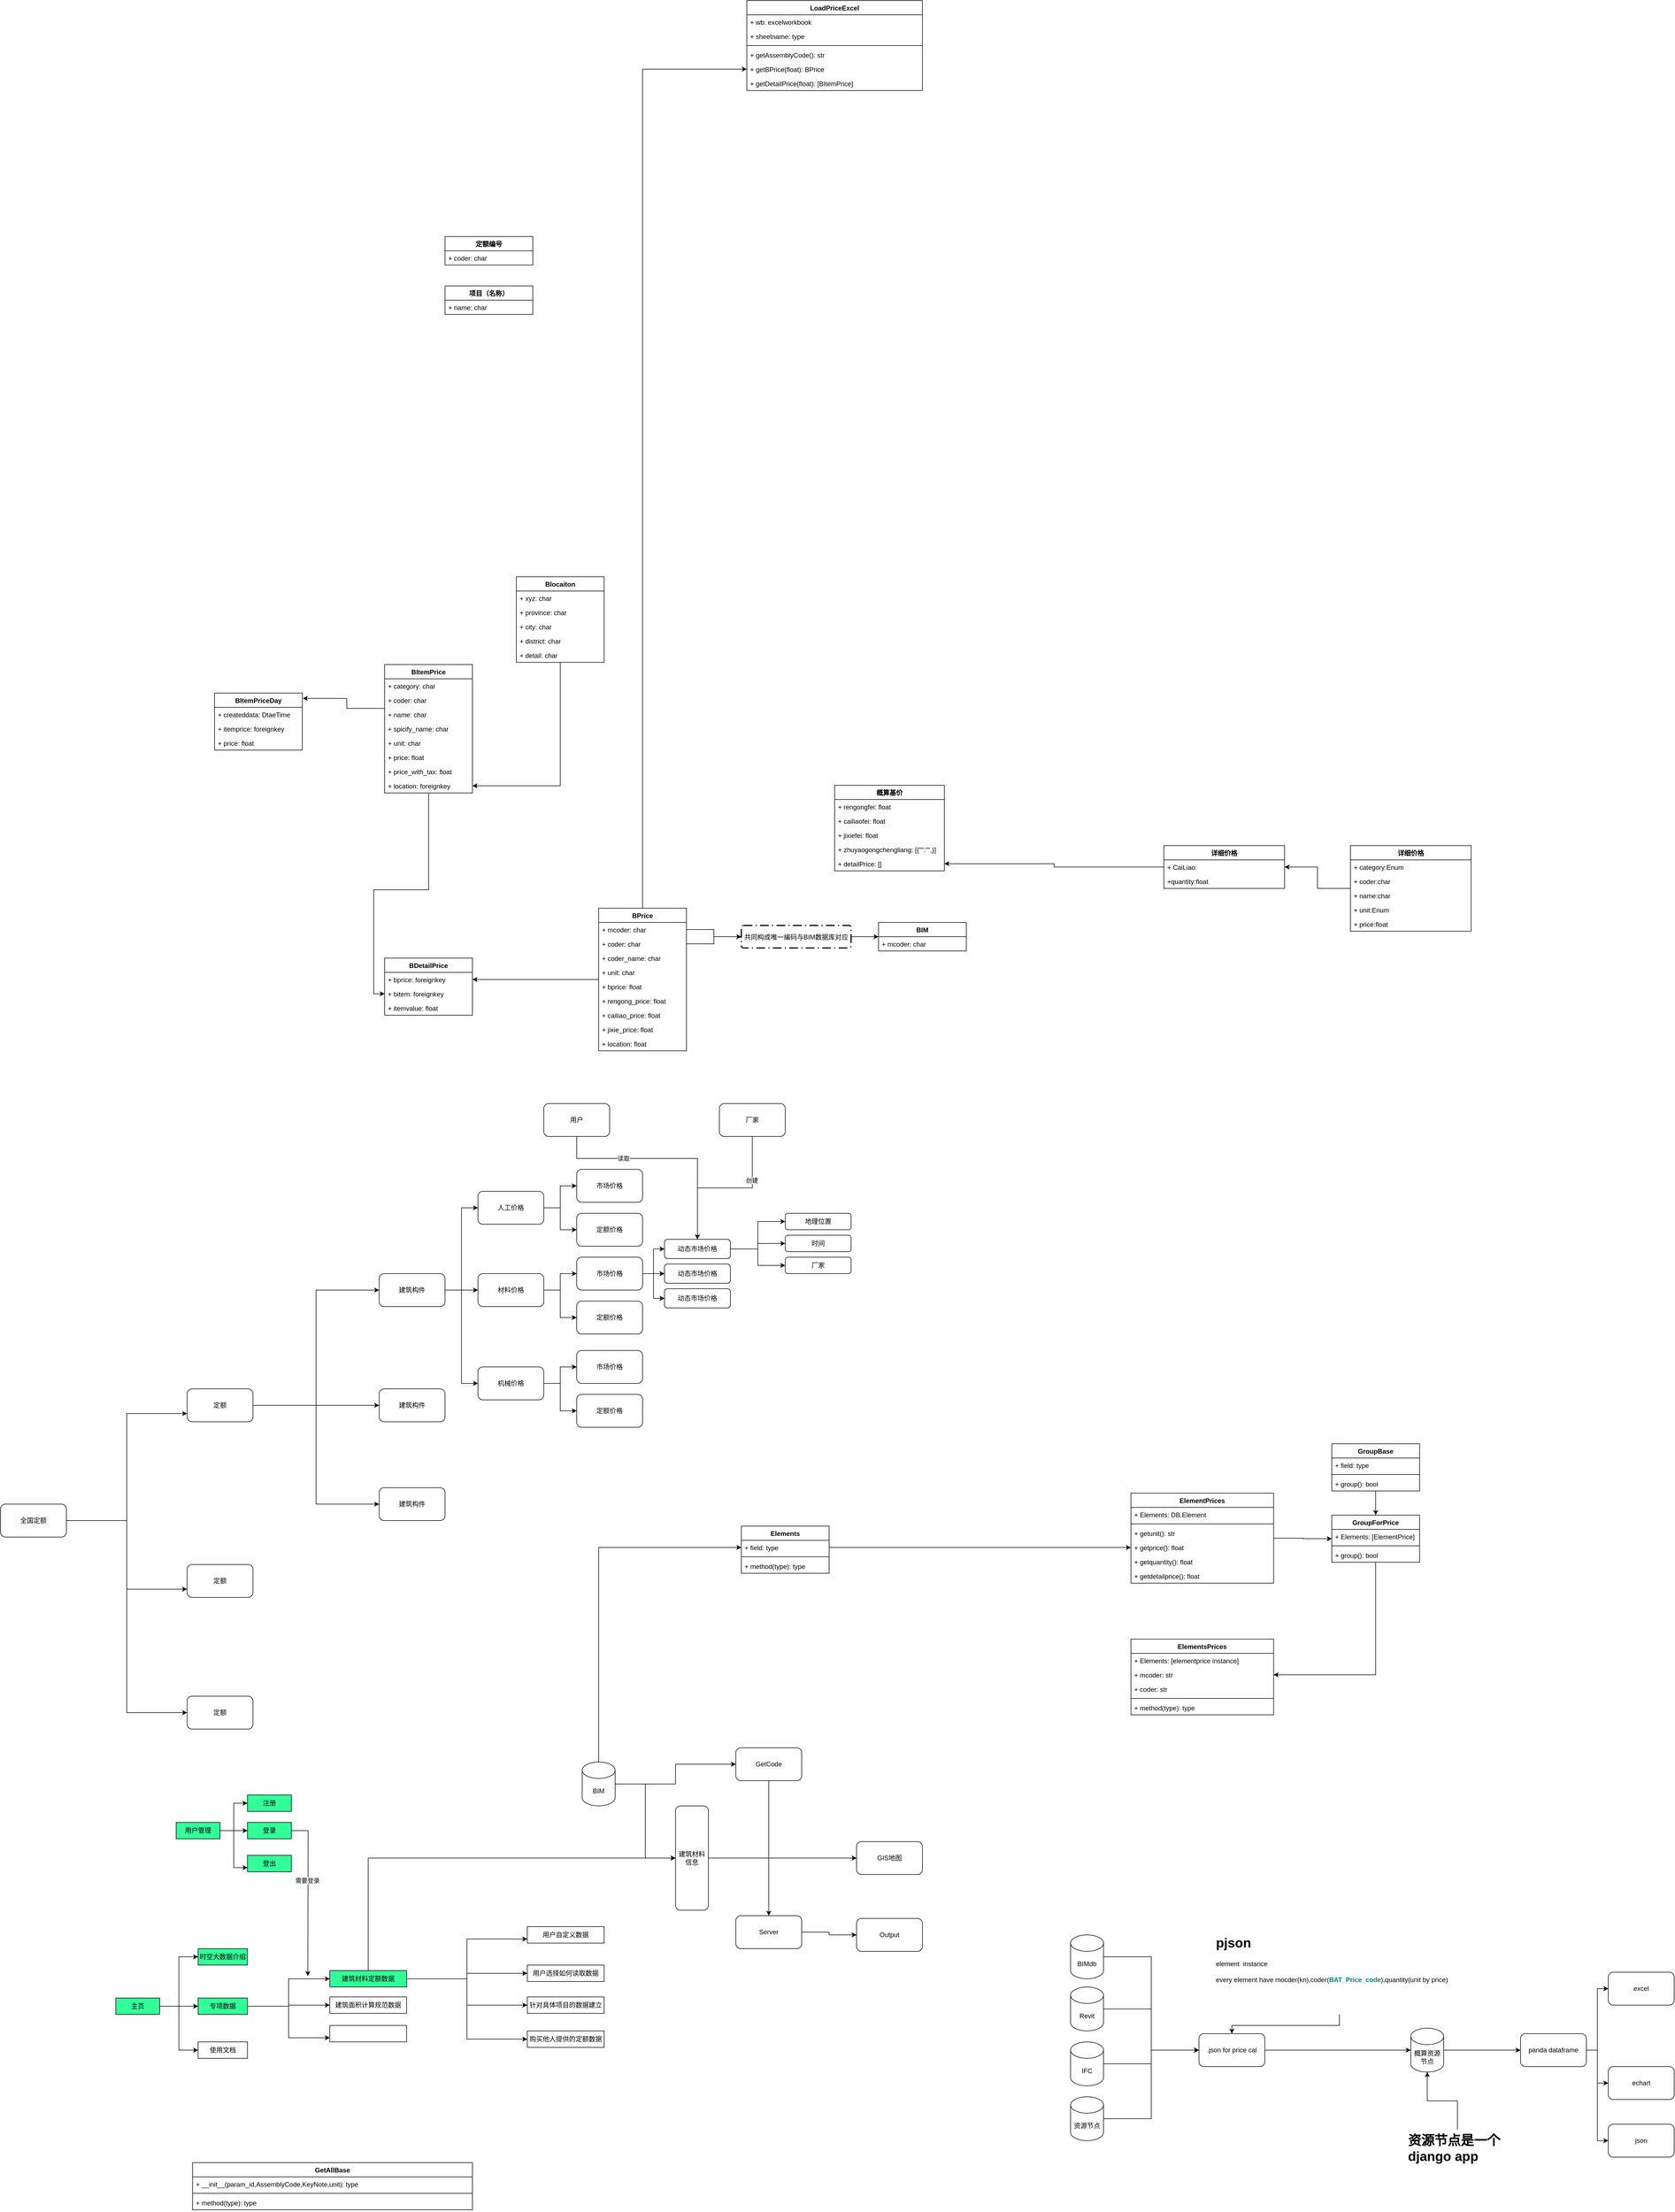 <mxfile version="17.1.3" type="github">
  <diagram id="WTNj_Hdq__7ke6nhJa1Y" name="Page-1">
    <mxGraphModel dx="2012" dy="1796" grid="1" gridSize="10" guides="1" tooltips="1" connect="1" arrows="1" fold="1" page="1" pageScale="1" pageWidth="827" pageHeight="1169" math="0" shadow="0">
      <root>
        <mxCell id="0" />
        <mxCell id="1" parent="0" />
        <mxCell id="Dp4xrp-Sg3KwqESMtG_m-33" style="edgeStyle=orthogonalEdgeStyle;rounded=0;orthogonalLoop=1;jettySize=auto;html=1;" parent="1" source="Dp4xrp-Sg3KwqESMtG_m-1" target="Dp4xrp-Sg3KwqESMtG_m-27" edge="1">
          <mxGeometry relative="1" as="geometry" />
        </mxCell>
        <mxCell id="Dp4xrp-Sg3KwqESMtG_m-1" value="Blocaiton" style="swimlane;fontStyle=1;align=center;verticalAlign=top;childLayout=stackLayout;horizontal=1;startSize=26;horizontalStack=0;resizeParent=1;resizeParentMax=0;resizeLast=0;collapsible=1;marginBottom=0;" parent="1" vertex="1">
          <mxGeometry x="290" y="320" width="160" height="156" as="geometry" />
        </mxCell>
        <mxCell id="Dp4xrp-Sg3KwqESMtG_m-2" value="+ xyz: char" style="text;strokeColor=none;fillColor=none;align=left;verticalAlign=top;spacingLeft=4;spacingRight=4;overflow=hidden;rotatable=0;points=[[0,0.5],[1,0.5]];portConstraint=eastwest;" parent="Dp4xrp-Sg3KwqESMtG_m-1" vertex="1">
          <mxGeometry y="26" width="160" height="26" as="geometry" />
        </mxCell>
        <mxCell id="Dp4xrp-Sg3KwqESMtG_m-46" value="+ province: char" style="text;strokeColor=none;fillColor=none;align=left;verticalAlign=top;spacingLeft=4;spacingRight=4;overflow=hidden;rotatable=0;points=[[0,0.5],[1,0.5]];portConstraint=eastwest;" parent="Dp4xrp-Sg3KwqESMtG_m-1" vertex="1">
          <mxGeometry y="52" width="160" height="26" as="geometry" />
        </mxCell>
        <mxCell id="Dp4xrp-Sg3KwqESMtG_m-47" value="+ city: char" style="text;strokeColor=none;fillColor=none;align=left;verticalAlign=top;spacingLeft=4;spacingRight=4;overflow=hidden;rotatable=0;points=[[0,0.5],[1,0.5]];portConstraint=eastwest;" parent="Dp4xrp-Sg3KwqESMtG_m-1" vertex="1">
          <mxGeometry y="78" width="160" height="26" as="geometry" />
        </mxCell>
        <mxCell id="Dp4xrp-Sg3KwqESMtG_m-48" value="+ district: char" style="text;strokeColor=none;fillColor=none;align=left;verticalAlign=top;spacingLeft=4;spacingRight=4;overflow=hidden;rotatable=0;points=[[0,0.5],[1,0.5]];portConstraint=eastwest;" parent="Dp4xrp-Sg3KwqESMtG_m-1" vertex="1">
          <mxGeometry y="104" width="160" height="26" as="geometry" />
        </mxCell>
        <mxCell id="Dp4xrp-Sg3KwqESMtG_m-49" value="+ detail: char" style="text;strokeColor=none;fillColor=none;align=left;verticalAlign=top;spacingLeft=4;spacingRight=4;overflow=hidden;rotatable=0;points=[[0,0.5],[1,0.5]];portConstraint=eastwest;" parent="Dp4xrp-Sg3KwqESMtG_m-1" vertex="1">
          <mxGeometry y="130" width="160" height="26" as="geometry" />
        </mxCell>
        <mxCell id="Dp4xrp-Sg3KwqESMtG_m-32" style="edgeStyle=orthogonalEdgeStyle;rounded=0;orthogonalLoop=1;jettySize=auto;html=1;entryX=1.005;entryY=0.093;entryDx=0;entryDy=0;entryPerimeter=0;" parent="1" source="Dp4xrp-Sg3KwqESMtG_m-5" target="Dp4xrp-Sg3KwqESMtG_m-9" edge="1">
          <mxGeometry relative="1" as="geometry">
            <Array as="points">
              <mxPoint x="-19" y="560" />
            </Array>
          </mxGeometry>
        </mxCell>
        <mxCell id="Dp4xrp-Sg3KwqESMtG_m-5" value="BItemPrice" style="swimlane;fontStyle=1;align=center;verticalAlign=top;childLayout=stackLayout;horizontal=1;startSize=26;horizontalStack=0;resizeParent=1;resizeParentMax=0;resizeLast=0;collapsible=1;marginBottom=0;" parent="1" vertex="1">
          <mxGeometry x="50" y="480" width="160" height="234" as="geometry" />
        </mxCell>
        <mxCell id="Dp4xrp-Sg3KwqESMtG_m-6" value="+ category: char" style="text;strokeColor=none;fillColor=none;align=left;verticalAlign=top;spacingLeft=4;spacingRight=4;overflow=hidden;rotatable=0;points=[[0,0.5],[1,0.5]];portConstraint=eastwest;" parent="Dp4xrp-Sg3KwqESMtG_m-5" vertex="1">
          <mxGeometry y="26" width="160" height="26" as="geometry" />
        </mxCell>
        <mxCell id="Dp4xrp-Sg3KwqESMtG_m-21" value="+ coder: char" style="text;strokeColor=none;fillColor=none;align=left;verticalAlign=top;spacingLeft=4;spacingRight=4;overflow=hidden;rotatable=0;points=[[0,0.5],[1,0.5]];portConstraint=eastwest;" parent="Dp4xrp-Sg3KwqESMtG_m-5" vertex="1">
          <mxGeometry y="52" width="160" height="26" as="geometry" />
        </mxCell>
        <mxCell id="Dp4xrp-Sg3KwqESMtG_m-22" value="+ name: char" style="text;strokeColor=none;fillColor=none;align=left;verticalAlign=top;spacingLeft=4;spacingRight=4;overflow=hidden;rotatable=0;points=[[0,0.5],[1,0.5]];portConstraint=eastwest;" parent="Dp4xrp-Sg3KwqESMtG_m-5" vertex="1">
          <mxGeometry y="78" width="160" height="26" as="geometry" />
        </mxCell>
        <mxCell id="Dp4xrp-Sg3KwqESMtG_m-23" value="+ spicify_name: char" style="text;strokeColor=none;fillColor=none;align=left;verticalAlign=top;spacingLeft=4;spacingRight=4;overflow=hidden;rotatable=0;points=[[0,0.5],[1,0.5]];portConstraint=eastwest;" parent="Dp4xrp-Sg3KwqESMtG_m-5" vertex="1">
          <mxGeometry y="104" width="160" height="26" as="geometry" />
        </mxCell>
        <mxCell id="Dp4xrp-Sg3KwqESMtG_m-25" value="+ unit: char" style="text;strokeColor=none;fillColor=none;align=left;verticalAlign=top;spacingLeft=4;spacingRight=4;overflow=hidden;rotatable=0;points=[[0,0.5],[1,0.5]];portConstraint=eastwest;" parent="Dp4xrp-Sg3KwqESMtG_m-5" vertex="1">
          <mxGeometry y="130" width="160" height="26" as="geometry" />
        </mxCell>
        <mxCell id="Dp4xrp-Sg3KwqESMtG_m-24" value="+ price: float" style="text;strokeColor=none;fillColor=none;align=left;verticalAlign=top;spacingLeft=4;spacingRight=4;overflow=hidden;rotatable=0;points=[[0,0.5],[1,0.5]];portConstraint=eastwest;" parent="Dp4xrp-Sg3KwqESMtG_m-5" vertex="1">
          <mxGeometry y="156" width="160" height="26" as="geometry" />
        </mxCell>
        <mxCell id="Dp4xrp-Sg3KwqESMtG_m-26" value="+ price_with_tax: float" style="text;strokeColor=none;fillColor=none;align=left;verticalAlign=top;spacingLeft=4;spacingRight=4;overflow=hidden;rotatable=0;points=[[0,0.5],[1,0.5]];portConstraint=eastwest;" parent="Dp4xrp-Sg3KwqESMtG_m-5" vertex="1">
          <mxGeometry y="182" width="160" height="26" as="geometry" />
        </mxCell>
        <mxCell id="Dp4xrp-Sg3KwqESMtG_m-27" value="+ location: foreignkey" style="text;strokeColor=none;fillColor=none;align=left;verticalAlign=top;spacingLeft=4;spacingRight=4;overflow=hidden;rotatable=0;points=[[0,0.5],[1,0.5]];portConstraint=eastwest;" parent="Dp4xrp-Sg3KwqESMtG_m-5" vertex="1">
          <mxGeometry y="208" width="160" height="26" as="geometry" />
        </mxCell>
        <mxCell id="Dp4xrp-Sg3KwqESMtG_m-45" style="edgeStyle=orthogonalEdgeStyle;rounded=0;orthogonalLoop=1;jettySize=auto;html=1;entryX=0;entryY=0.5;entryDx=0;entryDy=0;" parent="1" source="Dp4xrp-Sg3KwqESMtG_m-5" target="Dp4xrp-Sg3KwqESMtG_m-42" edge="1">
          <mxGeometry relative="1" as="geometry" />
        </mxCell>
        <mxCell id="Dp4xrp-Sg3KwqESMtG_m-9" value="BItemPriceDay" style="swimlane;fontStyle=1;align=center;verticalAlign=top;childLayout=stackLayout;horizontal=1;startSize=26;horizontalStack=0;resizeParent=1;resizeParentMax=0;resizeLast=0;collapsible=1;marginBottom=0;" parent="1" vertex="1">
          <mxGeometry x="-260" y="532" width="160" height="104" as="geometry" />
        </mxCell>
        <mxCell id="Dp4xrp-Sg3KwqESMtG_m-10" value="+ createddata: DtaeTime" style="text;strokeColor=none;fillColor=none;align=left;verticalAlign=top;spacingLeft=4;spacingRight=4;overflow=hidden;rotatable=0;points=[[0,0.5],[1,0.5]];portConstraint=eastwest;" parent="Dp4xrp-Sg3KwqESMtG_m-9" vertex="1">
          <mxGeometry y="26" width="160" height="26" as="geometry" />
        </mxCell>
        <mxCell id="Dp4xrp-Sg3KwqESMtG_m-29" value="+ itemprice: foreignkey" style="text;strokeColor=none;fillColor=none;align=left;verticalAlign=top;spacingLeft=4;spacingRight=4;overflow=hidden;rotatable=0;points=[[0,0.5],[1,0.5]];portConstraint=eastwest;" parent="Dp4xrp-Sg3KwqESMtG_m-9" vertex="1">
          <mxGeometry y="52" width="160" height="26" as="geometry" />
        </mxCell>
        <mxCell id="Dp4xrp-Sg3KwqESMtG_m-30" value="+ price: float" style="text;strokeColor=none;fillColor=none;align=left;verticalAlign=top;spacingLeft=4;spacingRight=4;overflow=hidden;rotatable=0;points=[[0,0.5],[1,0.5]];portConstraint=eastwest;" parent="Dp4xrp-Sg3KwqESMtG_m-9" vertex="1">
          <mxGeometry y="78" width="160" height="26" as="geometry" />
        </mxCell>
        <mxCell id="Dp4xrp-Sg3KwqESMtG_m-44" style="edgeStyle=orthogonalEdgeStyle;rounded=0;orthogonalLoop=1;jettySize=auto;html=1;" parent="1" source="Dp4xrp-Sg3KwqESMtG_m-13" target="Dp4xrp-Sg3KwqESMtG_m-18" edge="1">
          <mxGeometry relative="1" as="geometry" />
        </mxCell>
        <mxCell id="pPEg_2pXuWcgZLbR4N1h-12" style="edgeStyle=orthogonalEdgeStyle;rounded=0;orthogonalLoop=1;jettySize=auto;html=1;" parent="1" source="Dp4xrp-Sg3KwqESMtG_m-13" target="pPEg_2pXuWcgZLbR4N1h-11" edge="1">
          <mxGeometry relative="1" as="geometry" />
        </mxCell>
        <mxCell id="Dp4xrp-Sg3KwqESMtG_m-13" value="BPrice" style="swimlane;fontStyle=1;align=center;verticalAlign=top;childLayout=stackLayout;horizontal=1;startSize=26;horizontalStack=0;resizeParent=1;resizeParentMax=0;resizeLast=0;collapsible=1;marginBottom=0;" parent="1" vertex="1">
          <mxGeometry x="440" y="924" width="160" height="260" as="geometry" />
        </mxCell>
        <mxCell id="Dp4xrp-Sg3KwqESMtG_m-14" value="+ mcoder: char" style="text;strokeColor=none;fillColor=none;align=left;verticalAlign=top;spacingLeft=4;spacingRight=4;overflow=hidden;rotatable=0;points=[[0,0.5],[1,0.5]];portConstraint=eastwest;" parent="Dp4xrp-Sg3KwqESMtG_m-13" vertex="1">
          <mxGeometry y="26" width="160" height="26" as="geometry" />
        </mxCell>
        <mxCell id="Dp4xrp-Sg3KwqESMtG_m-34" value="+ coder: char" style="text;strokeColor=none;fillColor=none;align=left;verticalAlign=top;spacingLeft=4;spacingRight=4;overflow=hidden;rotatable=0;points=[[0,0.5],[1,0.5]];portConstraint=eastwest;" parent="Dp4xrp-Sg3KwqESMtG_m-13" vertex="1">
          <mxGeometry y="52" width="160" height="26" as="geometry" />
        </mxCell>
        <mxCell id="Dp4xrp-Sg3KwqESMtG_m-35" value="+ coder_name: char" style="text;strokeColor=none;fillColor=none;align=left;verticalAlign=top;spacingLeft=4;spacingRight=4;overflow=hidden;rotatable=0;points=[[0,0.5],[1,0.5]];portConstraint=eastwest;" parent="Dp4xrp-Sg3KwqESMtG_m-13" vertex="1">
          <mxGeometry y="78" width="160" height="26" as="geometry" />
        </mxCell>
        <mxCell id="Dp4xrp-Sg3KwqESMtG_m-36" value="+ unit: char" style="text;strokeColor=none;fillColor=none;align=left;verticalAlign=top;spacingLeft=4;spacingRight=4;overflow=hidden;rotatable=0;points=[[0,0.5],[1,0.5]];portConstraint=eastwest;" parent="Dp4xrp-Sg3KwqESMtG_m-13" vertex="1">
          <mxGeometry y="104" width="160" height="26" as="geometry" />
        </mxCell>
        <mxCell id="Dp4xrp-Sg3KwqESMtG_m-37" value="+ bprice: float" style="text;strokeColor=none;fillColor=none;align=left;verticalAlign=top;spacingLeft=4;spacingRight=4;overflow=hidden;rotatable=0;points=[[0,0.5],[1,0.5]];portConstraint=eastwest;" parent="Dp4xrp-Sg3KwqESMtG_m-13" vertex="1">
          <mxGeometry y="130" width="160" height="26" as="geometry" />
        </mxCell>
        <mxCell id="Dp4xrp-Sg3KwqESMtG_m-38" value="+ rengong_price: float" style="text;strokeColor=none;fillColor=none;align=left;verticalAlign=top;spacingLeft=4;spacingRight=4;overflow=hidden;rotatable=0;points=[[0,0.5],[1,0.5]];portConstraint=eastwest;" parent="Dp4xrp-Sg3KwqESMtG_m-13" vertex="1">
          <mxGeometry y="156" width="160" height="26" as="geometry" />
        </mxCell>
        <mxCell id="Dp4xrp-Sg3KwqESMtG_m-39" value="+ cailiao_price: float" style="text;strokeColor=none;fillColor=none;align=left;verticalAlign=top;spacingLeft=4;spacingRight=4;overflow=hidden;rotatable=0;points=[[0,0.5],[1,0.5]];portConstraint=eastwest;" parent="Dp4xrp-Sg3KwqESMtG_m-13" vertex="1">
          <mxGeometry y="182" width="160" height="26" as="geometry" />
        </mxCell>
        <mxCell id="Dp4xrp-Sg3KwqESMtG_m-40" value="+ jixie_price: float" style="text;strokeColor=none;fillColor=none;align=left;verticalAlign=top;spacingLeft=4;spacingRight=4;overflow=hidden;rotatable=0;points=[[0,0.5],[1,0.5]];portConstraint=eastwest;" parent="Dp4xrp-Sg3KwqESMtG_m-13" vertex="1">
          <mxGeometry y="208" width="160" height="26" as="geometry" />
        </mxCell>
        <mxCell id="Dp4xrp-Sg3KwqESMtG_m-41" value="+ location: float" style="text;strokeColor=none;fillColor=none;align=left;verticalAlign=top;spacingLeft=4;spacingRight=4;overflow=hidden;rotatable=0;points=[[0,0.5],[1,0.5]];portConstraint=eastwest;" parent="Dp4xrp-Sg3KwqESMtG_m-13" vertex="1">
          <mxGeometry y="234" width="160" height="26" as="geometry" />
        </mxCell>
        <mxCell id="Dp4xrp-Sg3KwqESMtG_m-17" value="BDetailPrice" style="swimlane;fontStyle=1;align=center;verticalAlign=top;childLayout=stackLayout;horizontal=1;startSize=26;horizontalStack=0;resizeParent=1;resizeParentMax=0;resizeLast=0;collapsible=1;marginBottom=0;" parent="1" vertex="1">
          <mxGeometry x="50" y="1015" width="160" height="104" as="geometry" />
        </mxCell>
        <mxCell id="Dp4xrp-Sg3KwqESMtG_m-18" value="+ bprice: foreignkey" style="text;strokeColor=none;fillColor=none;align=left;verticalAlign=top;spacingLeft=4;spacingRight=4;overflow=hidden;rotatable=0;points=[[0,0.5],[1,0.5]];portConstraint=eastwest;" parent="Dp4xrp-Sg3KwqESMtG_m-17" vertex="1">
          <mxGeometry y="26" width="160" height="26" as="geometry" />
        </mxCell>
        <mxCell id="Dp4xrp-Sg3KwqESMtG_m-42" value="+ bitem: foreignkey" style="text;strokeColor=none;fillColor=none;align=left;verticalAlign=top;spacingLeft=4;spacingRight=4;overflow=hidden;rotatable=0;points=[[0,0.5],[1,0.5]];portConstraint=eastwest;" parent="Dp4xrp-Sg3KwqESMtG_m-17" vertex="1">
          <mxGeometry y="52" width="160" height="26" as="geometry" />
        </mxCell>
        <mxCell id="Dp4xrp-Sg3KwqESMtG_m-43" value="+ itemvalue: float" style="text;strokeColor=none;fillColor=none;align=left;verticalAlign=top;spacingLeft=4;spacingRight=4;overflow=hidden;rotatable=0;points=[[0,0.5],[1,0.5]];portConstraint=eastwest;" parent="Dp4xrp-Sg3KwqESMtG_m-17" vertex="1">
          <mxGeometry y="78" width="160" height="26" as="geometry" />
        </mxCell>
        <mxCell id="Dp4xrp-Sg3KwqESMtG_m-63" style="edgeStyle=orthogonalEdgeStyle;rounded=0;orthogonalLoop=1;jettySize=auto;html=1;" parent="1" source="Dp4xrp-Sg3KwqESMtG_m-50" target="Dp4xrp-Sg3KwqESMtG_m-53" edge="1">
          <mxGeometry relative="1" as="geometry" />
        </mxCell>
        <mxCell id="Dp4xrp-Sg3KwqESMtG_m-50" value="共同构成唯一编码与BIM数据库对应" style="rounded=1;arcSize=10;dashed=1;strokeColor=#000000;fillColor=none;gradientColor=none;dashPattern=8 3 1 3;strokeWidth=2;" parent="1" vertex="1">
          <mxGeometry x="700" y="955.5" width="200" height="41" as="geometry" />
        </mxCell>
        <mxCell id="Dp4xrp-Sg3KwqESMtG_m-51" style="edgeStyle=orthogonalEdgeStyle;rounded=0;orthogonalLoop=1;jettySize=auto;html=1;entryX=0;entryY=0.5;entryDx=0;entryDy=0;" parent="1" source="Dp4xrp-Sg3KwqESMtG_m-34" target="Dp4xrp-Sg3KwqESMtG_m-50" edge="1">
          <mxGeometry relative="1" as="geometry" />
        </mxCell>
        <mxCell id="Dp4xrp-Sg3KwqESMtG_m-52" style="edgeStyle=orthogonalEdgeStyle;rounded=0;orthogonalLoop=1;jettySize=auto;html=1;entryX=0;entryY=0.5;entryDx=0;entryDy=0;" parent="1" source="Dp4xrp-Sg3KwqESMtG_m-14" target="Dp4xrp-Sg3KwqESMtG_m-50" edge="1">
          <mxGeometry relative="1" as="geometry" />
        </mxCell>
        <mxCell id="Dp4xrp-Sg3KwqESMtG_m-53" value="BIM" style="swimlane;fontStyle=1;align=center;verticalAlign=top;childLayout=stackLayout;horizontal=1;startSize=26;horizontalStack=0;resizeParent=1;resizeParentMax=0;resizeLast=0;collapsible=1;marginBottom=0;" parent="1" vertex="1">
          <mxGeometry x="950" y="950" width="160" height="52" as="geometry" />
        </mxCell>
        <mxCell id="Dp4xrp-Sg3KwqESMtG_m-54" value="+ mcoder: char" style="text;strokeColor=none;fillColor=none;align=left;verticalAlign=top;spacingLeft=4;spacingRight=4;overflow=hidden;rotatable=0;points=[[0,0.5],[1,0.5]];portConstraint=eastwest;" parent="Dp4xrp-Sg3KwqESMtG_m-53" vertex="1">
          <mxGeometry y="26" width="160" height="26" as="geometry" />
        </mxCell>
        <mxCell id="Dp4xrp-Sg3KwqESMtG_m-64" value="定额编号" style="swimlane;fontStyle=1;align=center;verticalAlign=top;childLayout=stackLayout;horizontal=1;startSize=26;horizontalStack=0;resizeParent=1;resizeParentMax=0;resizeLast=0;collapsible=1;marginBottom=0;" parent="1" vertex="1">
          <mxGeometry x="160" y="-300" width="160" height="52" as="geometry" />
        </mxCell>
        <mxCell id="Dp4xrp-Sg3KwqESMtG_m-65" value="+ coder: char" style="text;strokeColor=none;fillColor=none;align=left;verticalAlign=top;spacingLeft=4;spacingRight=4;overflow=hidden;rotatable=0;points=[[0,0.5],[1,0.5]];portConstraint=eastwest;" parent="Dp4xrp-Sg3KwqESMtG_m-64" vertex="1">
          <mxGeometry y="26" width="160" height="26" as="geometry" />
        </mxCell>
        <mxCell id="Dp4xrp-Sg3KwqESMtG_m-70" value="项目（名称）" style="swimlane;fontStyle=1;align=center;verticalAlign=top;childLayout=stackLayout;horizontal=1;startSize=26;horizontalStack=0;resizeParent=1;resizeParentMax=0;resizeLast=0;collapsible=1;marginBottom=0;" parent="1" vertex="1">
          <mxGeometry x="160" y="-210" width="160" height="52" as="geometry" />
        </mxCell>
        <mxCell id="Dp4xrp-Sg3KwqESMtG_m-71" value="+ name: char" style="text;strokeColor=none;fillColor=none;align=left;verticalAlign=top;spacingLeft=4;spacingRight=4;overflow=hidden;rotatable=0;points=[[0,0.5],[1,0.5]];portConstraint=eastwest;" parent="Dp4xrp-Sg3KwqESMtG_m-70" vertex="1">
          <mxGeometry y="26" width="160" height="26" as="geometry" />
        </mxCell>
        <mxCell id="Dp4xrp-Sg3KwqESMtG_m-72" value="概算基价" style="swimlane;fontStyle=1;align=center;verticalAlign=top;childLayout=stackLayout;horizontal=1;startSize=26;horizontalStack=0;resizeParent=1;resizeParentMax=0;resizeLast=0;collapsible=1;marginBottom=0;" parent="1" vertex="1">
          <mxGeometry x="870" y="700" width="200" height="156" as="geometry" />
        </mxCell>
        <mxCell id="Dp4xrp-Sg3KwqESMtG_m-73" value="+ rengongfei: float" style="text;strokeColor=none;fillColor=none;align=left;verticalAlign=top;spacingLeft=4;spacingRight=4;overflow=hidden;rotatable=0;points=[[0,0.5],[1,0.5]];portConstraint=eastwest;" parent="Dp4xrp-Sg3KwqESMtG_m-72" vertex="1">
          <mxGeometry y="26" width="200" height="26" as="geometry" />
        </mxCell>
        <mxCell id="Dp4xrp-Sg3KwqESMtG_m-74" value="+ cailiaofei: float" style="text;strokeColor=none;fillColor=none;align=left;verticalAlign=top;spacingLeft=4;spacingRight=4;overflow=hidden;rotatable=0;points=[[0,0.5],[1,0.5]];portConstraint=eastwest;" parent="Dp4xrp-Sg3KwqESMtG_m-72" vertex="1">
          <mxGeometry y="52" width="200" height="26" as="geometry" />
        </mxCell>
        <mxCell id="Dp4xrp-Sg3KwqESMtG_m-75" value="+ jixiefei: float" style="text;strokeColor=none;fillColor=none;align=left;verticalAlign=top;spacingLeft=4;spacingRight=4;overflow=hidden;rotatable=0;points=[[0,0.5],[1,0.5]];portConstraint=eastwest;" parent="Dp4xrp-Sg3KwqESMtG_m-72" vertex="1">
          <mxGeometry y="78" width="200" height="26" as="geometry" />
        </mxCell>
        <mxCell id="Dp4xrp-Sg3KwqESMtG_m-83" value="+ zhuyaogongchengliang: [{&quot;&quot;:&quot;&quot;,}]" style="text;strokeColor=none;fillColor=none;align=left;verticalAlign=top;spacingLeft=4;spacingRight=4;overflow=hidden;rotatable=0;points=[[0,0.5],[1,0.5]];portConstraint=eastwest;" parent="Dp4xrp-Sg3KwqESMtG_m-72" vertex="1">
          <mxGeometry y="104" width="200" height="26" as="geometry" />
        </mxCell>
        <mxCell id="Dp4xrp-Sg3KwqESMtG_m-85" value="+ detailPrice: []" style="text;strokeColor=none;fillColor=none;align=left;verticalAlign=top;spacingLeft=4;spacingRight=4;overflow=hidden;rotatable=0;points=[[0,0.5],[1,0.5]];portConstraint=eastwest;" parent="Dp4xrp-Sg3KwqESMtG_m-72" vertex="1">
          <mxGeometry y="130" width="200" height="26" as="geometry" />
        </mxCell>
        <mxCell id="Dp4xrp-Sg3KwqESMtG_m-89" style="edgeStyle=orthogonalEdgeStyle;rounded=0;orthogonalLoop=1;jettySize=auto;html=1;" parent="1" source="Dp4xrp-Sg3KwqESMtG_m-86" target="Dp4xrp-Sg3KwqESMtG_m-85" edge="1">
          <mxGeometry relative="1" as="geometry" />
        </mxCell>
        <mxCell id="Dp4xrp-Sg3KwqESMtG_m-86" value="详细价格" style="swimlane;fontStyle=1;align=center;verticalAlign=top;childLayout=stackLayout;horizontal=1;startSize=26;horizontalStack=0;resizeParent=1;resizeParentMax=0;resizeLast=0;collapsible=1;marginBottom=0;" parent="1" vertex="1">
          <mxGeometry x="1470" y="810" width="220" height="78" as="geometry" />
        </mxCell>
        <mxCell id="Dp4xrp-Sg3KwqESMtG_m-88" value="+ CaiLiao:" style="text;strokeColor=none;fillColor=none;align=left;verticalAlign=top;spacingLeft=4;spacingRight=4;overflow=hidden;rotatable=0;points=[[0,0.5],[1,0.5]];portConstraint=eastwest;" parent="Dp4xrp-Sg3KwqESMtG_m-86" vertex="1">
          <mxGeometry y="26" width="220" height="26" as="geometry" />
        </mxCell>
        <mxCell id="Dp4xrp-Sg3KwqESMtG_m-92" value="+quantity:float" style="text;strokeColor=none;fillColor=none;align=left;verticalAlign=top;spacingLeft=4;spacingRight=4;overflow=hidden;rotatable=0;points=[[0,0.5],[1,0.5]];portConstraint=eastwest;" parent="Dp4xrp-Sg3KwqESMtG_m-86" vertex="1">
          <mxGeometry y="52" width="220" height="26" as="geometry" />
        </mxCell>
        <mxCell id="Dp4xrp-Sg3KwqESMtG_m-99" style="edgeStyle=orthogonalEdgeStyle;rounded=0;orthogonalLoop=1;jettySize=auto;html=1;" parent="1" source="Dp4xrp-Sg3KwqESMtG_m-93" target="Dp4xrp-Sg3KwqESMtG_m-88" edge="1">
          <mxGeometry relative="1" as="geometry" />
        </mxCell>
        <mxCell id="Dp4xrp-Sg3KwqESMtG_m-93" value="详细价格" style="swimlane;fontStyle=1;align=center;verticalAlign=top;childLayout=stackLayout;horizontal=1;startSize=26;horizontalStack=0;resizeParent=1;resizeParentMax=0;resizeLast=0;collapsible=1;marginBottom=0;" parent="1" vertex="1">
          <mxGeometry x="1810" y="810" width="220" height="156" as="geometry" />
        </mxCell>
        <mxCell id="Dp4xrp-Sg3KwqESMtG_m-94" value="+ category:Enum" style="text;strokeColor=none;fillColor=none;align=left;verticalAlign=top;spacingLeft=4;spacingRight=4;overflow=hidden;rotatable=0;points=[[0,0.5],[1,0.5]];portConstraint=eastwest;" parent="Dp4xrp-Sg3KwqESMtG_m-93" vertex="1">
          <mxGeometry y="26" width="220" height="26" as="geometry" />
        </mxCell>
        <mxCell id="Dp4xrp-Sg3KwqESMtG_m-95" value="+ coder:char" style="text;strokeColor=none;fillColor=none;align=left;verticalAlign=top;spacingLeft=4;spacingRight=4;overflow=hidden;rotatable=0;points=[[0,0.5],[1,0.5]];portConstraint=eastwest;" parent="Dp4xrp-Sg3KwqESMtG_m-93" vertex="1">
          <mxGeometry y="52" width="220" height="26" as="geometry" />
        </mxCell>
        <mxCell id="Dp4xrp-Sg3KwqESMtG_m-96" value="+ name:char" style="text;strokeColor=none;fillColor=none;align=left;verticalAlign=top;spacingLeft=4;spacingRight=4;overflow=hidden;rotatable=0;points=[[0,0.5],[1,0.5]];portConstraint=eastwest;" parent="Dp4xrp-Sg3KwqESMtG_m-93" vertex="1">
          <mxGeometry y="78" width="220" height="26" as="geometry" />
        </mxCell>
        <mxCell id="Dp4xrp-Sg3KwqESMtG_m-97" value="+ unit:Enum" style="text;strokeColor=none;fillColor=none;align=left;verticalAlign=top;spacingLeft=4;spacingRight=4;overflow=hidden;rotatable=0;points=[[0,0.5],[1,0.5]];portConstraint=eastwest;" parent="Dp4xrp-Sg3KwqESMtG_m-93" vertex="1">
          <mxGeometry y="104" width="220" height="26" as="geometry" />
        </mxCell>
        <mxCell id="Dp4xrp-Sg3KwqESMtG_m-98" value="+ price:float" style="text;strokeColor=none;fillColor=none;align=left;verticalAlign=top;spacingLeft=4;spacingRight=4;overflow=hidden;rotatable=0;points=[[0,0.5],[1,0.5]];portConstraint=eastwest;" parent="Dp4xrp-Sg3KwqESMtG_m-93" vertex="1">
          <mxGeometry y="130" width="220" height="26" as="geometry" />
        </mxCell>
        <mxCell id="pPEg_2pXuWcgZLbR4N1h-7" value="LoadPriceExcel" style="swimlane;fontStyle=1;align=center;verticalAlign=top;childLayout=stackLayout;horizontal=1;startSize=26;horizontalStack=0;resizeParent=1;resizeParentMax=0;resizeLast=0;collapsible=1;marginBottom=0;" parent="1" vertex="1">
          <mxGeometry x="710" y="-730" width="320" height="164" as="geometry" />
        </mxCell>
        <mxCell id="pPEg_2pXuWcgZLbR4N1h-14" value="+ wb: excelworkbook" style="text;strokeColor=none;fillColor=none;align=left;verticalAlign=top;spacingLeft=4;spacingRight=4;overflow=hidden;rotatable=0;points=[[0,0.5],[1,0.5]];portConstraint=eastwest;" parent="pPEg_2pXuWcgZLbR4N1h-7" vertex="1">
          <mxGeometry y="26" width="320" height="26" as="geometry" />
        </mxCell>
        <mxCell id="pPEg_2pXuWcgZLbR4N1h-8" value="+ sheetname: type" style="text;strokeColor=none;fillColor=none;align=left;verticalAlign=top;spacingLeft=4;spacingRight=4;overflow=hidden;rotatable=0;points=[[0,0.5],[1,0.5]];portConstraint=eastwest;" parent="pPEg_2pXuWcgZLbR4N1h-7" vertex="1">
          <mxGeometry y="52" width="320" height="26" as="geometry" />
        </mxCell>
        <mxCell id="pPEg_2pXuWcgZLbR4N1h-9" value="" style="line;strokeWidth=1;fillColor=none;align=left;verticalAlign=middle;spacingTop=-1;spacingLeft=3;spacingRight=3;rotatable=0;labelPosition=right;points=[];portConstraint=eastwest;" parent="pPEg_2pXuWcgZLbR4N1h-7" vertex="1">
          <mxGeometry y="78" width="320" height="8" as="geometry" />
        </mxCell>
        <mxCell id="pPEg_2pXuWcgZLbR4N1h-10" value="+ getAssemblyCode(): str" style="text;strokeColor=none;fillColor=none;align=left;verticalAlign=top;spacingLeft=4;spacingRight=4;overflow=hidden;rotatable=0;points=[[0,0.5],[1,0.5]];portConstraint=eastwest;" parent="pPEg_2pXuWcgZLbR4N1h-7" vertex="1">
          <mxGeometry y="86" width="320" height="26" as="geometry" />
        </mxCell>
        <mxCell id="pPEg_2pXuWcgZLbR4N1h-11" value="+ getBPrice(float): BPrice" style="text;strokeColor=none;fillColor=none;align=left;verticalAlign=top;spacingLeft=4;spacingRight=4;overflow=hidden;rotatable=0;points=[[0,0.5],[1,0.5]];portConstraint=eastwest;" parent="pPEg_2pXuWcgZLbR4N1h-7" vertex="1">
          <mxGeometry y="112" width="320" height="26" as="geometry" />
        </mxCell>
        <mxCell id="pPEg_2pXuWcgZLbR4N1h-13" value="+ getDetailPrice(float): [BItemPrice]" style="text;strokeColor=none;fillColor=none;align=left;verticalAlign=top;spacingLeft=4;spacingRight=4;overflow=hidden;rotatable=0;points=[[0,0.5],[1,0.5]];portConstraint=eastwest;" parent="pPEg_2pXuWcgZLbR4N1h-7" vertex="1">
          <mxGeometry y="138" width="320" height="26" as="geometry" />
        </mxCell>
        <mxCell id="GQRF8PhWahuhVYAp_rSI-3" style="edgeStyle=orthogonalEdgeStyle;rounded=0;orthogonalLoop=1;jettySize=auto;html=1;entryX=0;entryY=0.5;entryDx=0;entryDy=0;" parent="1" source="GQRF8PhWahuhVYAp_rSI-1" target="GQRF8PhWahuhVYAp_rSI-2" edge="1">
          <mxGeometry relative="1" as="geometry" />
        </mxCell>
        <mxCell id="GQRF8PhWahuhVYAp_rSI-5" style="edgeStyle=orthogonalEdgeStyle;rounded=0;orthogonalLoop=1;jettySize=auto;html=1;" parent="1" source="GQRF8PhWahuhVYAp_rSI-1" target="GQRF8PhWahuhVYAp_rSI-4" edge="1">
          <mxGeometry relative="1" as="geometry" />
        </mxCell>
        <mxCell id="GQRF8PhWahuhVYAp_rSI-7" style="edgeStyle=orthogonalEdgeStyle;rounded=0;orthogonalLoop=1;jettySize=auto;html=1;entryX=0;entryY=0.5;entryDx=0;entryDy=0;" parent="1" source="GQRF8PhWahuhVYAp_rSI-1" target="GQRF8PhWahuhVYAp_rSI-6" edge="1">
          <mxGeometry relative="1" as="geometry" />
        </mxCell>
        <mxCell id="GQRF8PhWahuhVYAp_rSI-1" value="定额" style="rounded=1;whiteSpace=wrap;html=1;" parent="1" vertex="1">
          <mxGeometry x="-310" y="1800" width="120" height="60" as="geometry" />
        </mxCell>
        <mxCell id="GQRF8PhWahuhVYAp_rSI-11" style="edgeStyle=orthogonalEdgeStyle;rounded=0;orthogonalLoop=1;jettySize=auto;html=1;entryX=0;entryY=0.5;entryDx=0;entryDy=0;" parent="1" source="GQRF8PhWahuhVYAp_rSI-2" target="GQRF8PhWahuhVYAp_rSI-8" edge="1">
          <mxGeometry relative="1" as="geometry" />
        </mxCell>
        <mxCell id="GQRF8PhWahuhVYAp_rSI-12" style="edgeStyle=orthogonalEdgeStyle;rounded=0;orthogonalLoop=1;jettySize=auto;html=1;" parent="1" source="GQRF8PhWahuhVYAp_rSI-2" target="GQRF8PhWahuhVYAp_rSI-9" edge="1">
          <mxGeometry relative="1" as="geometry" />
        </mxCell>
        <mxCell id="GQRF8PhWahuhVYAp_rSI-13" style="edgeStyle=orthogonalEdgeStyle;rounded=0;orthogonalLoop=1;jettySize=auto;html=1;entryX=0;entryY=0.5;entryDx=0;entryDy=0;" parent="1" source="GQRF8PhWahuhVYAp_rSI-2" target="GQRF8PhWahuhVYAp_rSI-10" edge="1">
          <mxGeometry relative="1" as="geometry" />
        </mxCell>
        <mxCell id="GQRF8PhWahuhVYAp_rSI-2" value="建筑构件" style="rounded=1;whiteSpace=wrap;html=1;" parent="1" vertex="1">
          <mxGeometry x="40" y="1590" width="120" height="60" as="geometry" />
        </mxCell>
        <mxCell id="GQRF8PhWahuhVYAp_rSI-4" value="建筑构件" style="rounded=1;whiteSpace=wrap;html=1;" parent="1" vertex="1">
          <mxGeometry x="40" y="1800" width="120" height="60" as="geometry" />
        </mxCell>
        <mxCell id="GQRF8PhWahuhVYAp_rSI-6" value="建筑构件" style="rounded=1;whiteSpace=wrap;html=1;" parent="1" vertex="1">
          <mxGeometry x="40" y="1980" width="120" height="60" as="geometry" />
        </mxCell>
        <mxCell id="GQRF8PhWahuhVYAp_rSI-20" style="edgeStyle=orthogonalEdgeStyle;rounded=0;orthogonalLoop=1;jettySize=auto;html=1;" parent="1" source="GQRF8PhWahuhVYAp_rSI-8" target="GQRF8PhWahuhVYAp_rSI-19" edge="1">
          <mxGeometry relative="1" as="geometry" />
        </mxCell>
        <mxCell id="GQRF8PhWahuhVYAp_rSI-21" style="edgeStyle=orthogonalEdgeStyle;rounded=0;orthogonalLoop=1;jettySize=auto;html=1;" parent="1" source="GQRF8PhWahuhVYAp_rSI-8" target="GQRF8PhWahuhVYAp_rSI-18" edge="1">
          <mxGeometry relative="1" as="geometry" />
        </mxCell>
        <mxCell id="GQRF8PhWahuhVYAp_rSI-8" value="人工价格" style="rounded=1;whiteSpace=wrap;html=1;" parent="1" vertex="1">
          <mxGeometry x="220" y="1440" width="120" height="60" as="geometry" />
        </mxCell>
        <mxCell id="GQRF8PhWahuhVYAp_rSI-16" style="edgeStyle=orthogonalEdgeStyle;rounded=0;orthogonalLoop=1;jettySize=auto;html=1;entryX=0;entryY=0.5;entryDx=0;entryDy=0;" parent="1" source="GQRF8PhWahuhVYAp_rSI-9" target="GQRF8PhWahuhVYAp_rSI-14" edge="1">
          <mxGeometry relative="1" as="geometry" />
        </mxCell>
        <mxCell id="GQRF8PhWahuhVYAp_rSI-17" style="edgeStyle=orthogonalEdgeStyle;rounded=0;orthogonalLoop=1;jettySize=auto;html=1;" parent="1" source="GQRF8PhWahuhVYAp_rSI-9" target="GQRF8PhWahuhVYAp_rSI-15" edge="1">
          <mxGeometry relative="1" as="geometry" />
        </mxCell>
        <mxCell id="GQRF8PhWahuhVYAp_rSI-9" value="材料价格" style="rounded=1;whiteSpace=wrap;html=1;" parent="1" vertex="1">
          <mxGeometry x="220" y="1590" width="120" height="60" as="geometry" />
        </mxCell>
        <mxCell id="GQRF8PhWahuhVYAp_rSI-24" style="edgeStyle=orthogonalEdgeStyle;rounded=0;orthogonalLoop=1;jettySize=auto;html=1;" parent="1" source="GQRF8PhWahuhVYAp_rSI-10" target="GQRF8PhWahuhVYAp_rSI-23" edge="1">
          <mxGeometry relative="1" as="geometry" />
        </mxCell>
        <mxCell id="GQRF8PhWahuhVYAp_rSI-25" style="edgeStyle=orthogonalEdgeStyle;rounded=0;orthogonalLoop=1;jettySize=auto;html=1;" parent="1" source="GQRF8PhWahuhVYAp_rSI-10" target="GQRF8PhWahuhVYAp_rSI-22" edge="1">
          <mxGeometry relative="1" as="geometry" />
        </mxCell>
        <mxCell id="GQRF8PhWahuhVYAp_rSI-10" value="机械价格" style="rounded=1;whiteSpace=wrap;html=1;" parent="1" vertex="1">
          <mxGeometry x="220" y="1760" width="120" height="60" as="geometry" />
        </mxCell>
        <mxCell id="GQRF8PhWahuhVYAp_rSI-14" value="定额价格" style="rounded=1;whiteSpace=wrap;html=1;" parent="1" vertex="1">
          <mxGeometry x="400" y="1640" width="120" height="60" as="geometry" />
        </mxCell>
        <mxCell id="GQRF8PhWahuhVYAp_rSI-36" style="edgeStyle=orthogonalEdgeStyle;rounded=0;orthogonalLoop=1;jettySize=auto;html=1;" parent="1" source="GQRF8PhWahuhVYAp_rSI-15" target="GQRF8PhWahuhVYAp_rSI-32" edge="1">
          <mxGeometry relative="1" as="geometry" />
        </mxCell>
        <mxCell id="GQRF8PhWahuhVYAp_rSI-37" style="edgeStyle=orthogonalEdgeStyle;rounded=0;orthogonalLoop=1;jettySize=auto;html=1;" parent="1" source="GQRF8PhWahuhVYAp_rSI-15" target="GQRF8PhWahuhVYAp_rSI-34" edge="1">
          <mxGeometry relative="1" as="geometry" />
        </mxCell>
        <mxCell id="GQRF8PhWahuhVYAp_rSI-38" style="edgeStyle=orthogonalEdgeStyle;rounded=0;orthogonalLoop=1;jettySize=auto;html=1;" parent="1" source="GQRF8PhWahuhVYAp_rSI-15" target="GQRF8PhWahuhVYAp_rSI-35" edge="1">
          <mxGeometry relative="1" as="geometry" />
        </mxCell>
        <mxCell id="GQRF8PhWahuhVYAp_rSI-15" value="市场价格" style="rounded=1;whiteSpace=wrap;html=1;" parent="1" vertex="1">
          <mxGeometry x="400" y="1560" width="120" height="60" as="geometry" />
        </mxCell>
        <mxCell id="GQRF8PhWahuhVYAp_rSI-18" value="定额价格" style="rounded=1;whiteSpace=wrap;html=1;" parent="1" vertex="1">
          <mxGeometry x="400" y="1480" width="120" height="60" as="geometry" />
        </mxCell>
        <mxCell id="GQRF8PhWahuhVYAp_rSI-19" value="市场价格" style="rounded=1;whiteSpace=wrap;html=1;" parent="1" vertex="1">
          <mxGeometry x="400" y="1400" width="120" height="60" as="geometry" />
        </mxCell>
        <mxCell id="GQRF8PhWahuhVYAp_rSI-22" value="定额价格" style="rounded=1;whiteSpace=wrap;html=1;" parent="1" vertex="1">
          <mxGeometry x="400" y="1810" width="120" height="60" as="geometry" />
        </mxCell>
        <mxCell id="GQRF8PhWahuhVYAp_rSI-23" value="市场价格" style="rounded=1;whiteSpace=wrap;html=1;" parent="1" vertex="1">
          <mxGeometry x="400" y="1730" width="120" height="60" as="geometry" />
        </mxCell>
        <mxCell id="GQRF8PhWahuhVYAp_rSI-26" value="地理位置" style="rounded=1;whiteSpace=wrap;html=1;" parent="1" vertex="1">
          <mxGeometry x="780" y="1480" width="120" height="30" as="geometry" />
        </mxCell>
        <mxCell id="GQRF8PhWahuhVYAp_rSI-28" value="时间" style="rounded=1;whiteSpace=wrap;html=1;" parent="1" vertex="1">
          <mxGeometry x="780" y="1520" width="120" height="30" as="geometry" />
        </mxCell>
        <mxCell id="GQRF8PhWahuhVYAp_rSI-29" value="厂家" style="rounded=1;whiteSpace=wrap;html=1;" parent="1" vertex="1">
          <mxGeometry x="780" y="1560" width="120" height="30" as="geometry" />
        </mxCell>
        <mxCell id="GQRF8PhWahuhVYAp_rSI-39" style="edgeStyle=orthogonalEdgeStyle;rounded=0;orthogonalLoop=1;jettySize=auto;html=1;entryX=0;entryY=0.5;entryDx=0;entryDy=0;" parent="1" source="GQRF8PhWahuhVYAp_rSI-32" target="GQRF8PhWahuhVYAp_rSI-26" edge="1">
          <mxGeometry relative="1" as="geometry" />
        </mxCell>
        <mxCell id="GQRF8PhWahuhVYAp_rSI-40" style="edgeStyle=orthogonalEdgeStyle;rounded=0;orthogonalLoop=1;jettySize=auto;html=1;" parent="1" source="GQRF8PhWahuhVYAp_rSI-32" target="GQRF8PhWahuhVYAp_rSI-28" edge="1">
          <mxGeometry relative="1" as="geometry" />
        </mxCell>
        <mxCell id="GQRF8PhWahuhVYAp_rSI-41" style="edgeStyle=orthogonalEdgeStyle;rounded=0;orthogonalLoop=1;jettySize=auto;html=1;" parent="1" source="GQRF8PhWahuhVYAp_rSI-32" target="GQRF8PhWahuhVYAp_rSI-29" edge="1">
          <mxGeometry relative="1" as="geometry" />
        </mxCell>
        <mxCell id="GQRF8PhWahuhVYAp_rSI-42" value="" style="group" parent="1" vertex="1" connectable="0">
          <mxGeometry x="560" y="1527.5" width="120" height="125" as="geometry" />
        </mxCell>
        <mxCell id="GQRF8PhWahuhVYAp_rSI-32" value="动态市场价格" style="rounded=1;whiteSpace=wrap;html=1;" parent="GQRF8PhWahuhVYAp_rSI-42" vertex="1">
          <mxGeometry width="120" height="35" as="geometry" />
        </mxCell>
        <mxCell id="GQRF8PhWahuhVYAp_rSI-34" value="动态市场价格" style="rounded=1;whiteSpace=wrap;html=1;" parent="GQRF8PhWahuhVYAp_rSI-42" vertex="1">
          <mxGeometry y="45" width="120" height="35" as="geometry" />
        </mxCell>
        <mxCell id="GQRF8PhWahuhVYAp_rSI-35" value="动态市场价格" style="rounded=1;whiteSpace=wrap;html=1;" parent="GQRF8PhWahuhVYAp_rSI-42" vertex="1">
          <mxGeometry y="90" width="120" height="35" as="geometry" />
        </mxCell>
        <mxCell id="GQRF8PhWahuhVYAp_rSI-45" style="edgeStyle=orthogonalEdgeStyle;rounded=0;orthogonalLoop=1;jettySize=auto;html=1;" parent="1" source="GQRF8PhWahuhVYAp_rSI-43" target="GQRF8PhWahuhVYAp_rSI-32" edge="1">
          <mxGeometry relative="1" as="geometry" />
        </mxCell>
        <mxCell id="GQRF8PhWahuhVYAp_rSI-46" value="创建" style="edgeLabel;html=1;align=center;verticalAlign=middle;resizable=0;points=[];" parent="GQRF8PhWahuhVYAp_rSI-45" vertex="1" connectable="0">
          <mxGeometry x="-0.447" y="-1" relative="1" as="geometry">
            <mxPoint as="offset" />
          </mxGeometry>
        </mxCell>
        <mxCell id="GQRF8PhWahuhVYAp_rSI-43" value="厂家" style="rounded=1;whiteSpace=wrap;html=1;" parent="1" vertex="1">
          <mxGeometry x="660" y="1280" width="120" height="60" as="geometry" />
        </mxCell>
        <mxCell id="GQRF8PhWahuhVYAp_rSI-47" style="edgeStyle=orthogonalEdgeStyle;rounded=0;orthogonalLoop=1;jettySize=auto;html=1;" parent="1" source="GQRF8PhWahuhVYAp_rSI-44" target="GQRF8PhWahuhVYAp_rSI-32" edge="1">
          <mxGeometry relative="1" as="geometry">
            <Array as="points">
              <mxPoint x="400" y="1380" />
              <mxPoint x="620" y="1380" />
            </Array>
          </mxGeometry>
        </mxCell>
        <mxCell id="GQRF8PhWahuhVYAp_rSI-48" value="读取" style="edgeLabel;html=1;align=center;verticalAlign=middle;resizable=0;points=[];" parent="GQRF8PhWahuhVYAp_rSI-47" vertex="1" connectable="0">
          <mxGeometry x="-0.387" relative="1" as="geometry">
            <mxPoint as="offset" />
          </mxGeometry>
        </mxCell>
        <mxCell id="GQRF8PhWahuhVYAp_rSI-44" value="用户" style="rounded=1;whiteSpace=wrap;html=1;" parent="1" vertex="1">
          <mxGeometry x="340" y="1280" width="120" height="60" as="geometry" />
        </mxCell>
        <mxCell id="GQRF8PhWahuhVYAp_rSI-52" style="edgeStyle=orthogonalEdgeStyle;rounded=0;orthogonalLoop=1;jettySize=auto;html=1;entryX=0;entryY=0.75;entryDx=0;entryDy=0;" parent="1" source="GQRF8PhWahuhVYAp_rSI-49" target="GQRF8PhWahuhVYAp_rSI-1" edge="1">
          <mxGeometry relative="1" as="geometry" />
        </mxCell>
        <mxCell id="GQRF8PhWahuhVYAp_rSI-53" style="edgeStyle=orthogonalEdgeStyle;rounded=0;orthogonalLoop=1;jettySize=auto;html=1;entryX=0;entryY=0.75;entryDx=0;entryDy=0;" parent="1" source="GQRF8PhWahuhVYAp_rSI-49" target="GQRF8PhWahuhVYAp_rSI-50" edge="1">
          <mxGeometry relative="1" as="geometry" />
        </mxCell>
        <mxCell id="GQRF8PhWahuhVYAp_rSI-54" style="edgeStyle=orthogonalEdgeStyle;rounded=0;orthogonalLoop=1;jettySize=auto;html=1;entryX=0;entryY=0.5;entryDx=0;entryDy=0;" parent="1" source="GQRF8PhWahuhVYAp_rSI-49" target="GQRF8PhWahuhVYAp_rSI-51" edge="1">
          <mxGeometry relative="1" as="geometry" />
        </mxCell>
        <mxCell id="GQRF8PhWahuhVYAp_rSI-49" value="全国定额" style="rounded=1;whiteSpace=wrap;html=1;" parent="1" vertex="1">
          <mxGeometry x="-650" y="2010" width="120" height="60" as="geometry" />
        </mxCell>
        <mxCell id="GQRF8PhWahuhVYAp_rSI-50" value="定额" style="rounded=1;whiteSpace=wrap;html=1;" parent="1" vertex="1">
          <mxGeometry x="-310" y="2120" width="120" height="60" as="geometry" />
        </mxCell>
        <mxCell id="GQRF8PhWahuhVYAp_rSI-51" value="定额" style="rounded=1;whiteSpace=wrap;html=1;" parent="1" vertex="1">
          <mxGeometry x="-310" y="2360" width="120" height="60" as="geometry" />
        </mxCell>
        <mxCell id="GQRF8PhWahuhVYAp_rSI-61" style="edgeStyle=orthogonalEdgeStyle;rounded=0;orthogonalLoop=1;jettySize=auto;html=1;entryX=0;entryY=0.5;entryDx=0;entryDy=0;" parent="1" source="GQRF8PhWahuhVYAp_rSI-55" target="GQRF8PhWahuhVYAp_rSI-58" edge="1">
          <mxGeometry relative="1" as="geometry" />
        </mxCell>
        <mxCell id="GQRF8PhWahuhVYAp_rSI-62" style="edgeStyle=orthogonalEdgeStyle;rounded=0;orthogonalLoop=1;jettySize=auto;html=1;entryX=0;entryY=0.5;entryDx=0;entryDy=0;" parent="1" source="GQRF8PhWahuhVYAp_rSI-55" target="GQRF8PhWahuhVYAp_rSI-59" edge="1">
          <mxGeometry relative="1" as="geometry" />
        </mxCell>
        <mxCell id="GQRF8PhWahuhVYAp_rSI-63" style="edgeStyle=orthogonalEdgeStyle;rounded=0;orthogonalLoop=1;jettySize=auto;html=1;entryX=0;entryY=0.75;entryDx=0;entryDy=0;" parent="1" source="GQRF8PhWahuhVYAp_rSI-55" target="GQRF8PhWahuhVYAp_rSI-60" edge="1">
          <mxGeometry relative="1" as="geometry" />
        </mxCell>
        <mxCell id="GQRF8PhWahuhVYAp_rSI-55" value="用户管理" style="rounded=0;whiteSpace=wrap;html=1;fillColor=#33FF99;" parent="1" vertex="1">
          <mxGeometry x="-330" y="2590" width="80" height="30" as="geometry" />
        </mxCell>
        <mxCell id="GQRF8PhWahuhVYAp_rSI-66" style="edgeStyle=orthogonalEdgeStyle;rounded=0;orthogonalLoop=1;jettySize=auto;html=1;entryX=0;entryY=0.5;entryDx=0;entryDy=0;" parent="1" source="GQRF8PhWahuhVYAp_rSI-56" target="GQRF8PhWahuhVYAp_rSI-64" edge="1">
          <mxGeometry relative="1" as="geometry" />
        </mxCell>
        <mxCell id="GQRF8PhWahuhVYAp_rSI-67" style="edgeStyle=orthogonalEdgeStyle;rounded=0;orthogonalLoop=1;jettySize=auto;html=1;" parent="1" source="GQRF8PhWahuhVYAp_rSI-56" target="GQRF8PhWahuhVYAp_rSI-65" edge="1">
          <mxGeometry relative="1" as="geometry" />
        </mxCell>
        <mxCell id="GQRF8PhWahuhVYAp_rSI-68" style="edgeStyle=orthogonalEdgeStyle;rounded=0;orthogonalLoop=1;jettySize=auto;html=1;entryX=0;entryY=0.5;entryDx=0;entryDy=0;" parent="1" source="GQRF8PhWahuhVYAp_rSI-56" target="GQRF8PhWahuhVYAp_rSI-57" edge="1">
          <mxGeometry relative="1" as="geometry" />
        </mxCell>
        <mxCell id="GQRF8PhWahuhVYAp_rSI-56" value="主页" style="rounded=0;whiteSpace=wrap;html=1;fillColor=#33FF99;" parent="1" vertex="1">
          <mxGeometry x="-440" y="2910" width="80" height="30" as="geometry" />
        </mxCell>
        <mxCell id="GQRF8PhWahuhVYAp_rSI-57" value="使用文档" style="rounded=0;whiteSpace=wrap;html=1;" parent="1" vertex="1">
          <mxGeometry x="-290" y="2990" width="90" height="30" as="geometry" />
        </mxCell>
        <mxCell id="GQRF8PhWahuhVYAp_rSI-58" value="注册" style="rounded=0;whiteSpace=wrap;html=1;fillColor=#33FF99;" parent="1" vertex="1">
          <mxGeometry x="-200" y="2540" width="80" height="30" as="geometry" />
        </mxCell>
        <mxCell id="GQRF8PhWahuhVYAp_rSI-81" style="edgeStyle=orthogonalEdgeStyle;rounded=0;orthogonalLoop=1;jettySize=auto;html=1;" parent="1" source="GQRF8PhWahuhVYAp_rSI-59" edge="1">
          <mxGeometry relative="1" as="geometry">
            <mxPoint x="-90" y="2870" as="targetPoint" />
          </mxGeometry>
        </mxCell>
        <mxCell id="GQRF8PhWahuhVYAp_rSI-82" value="需要登录" style="edgeLabel;html=1;align=center;verticalAlign=middle;resizable=0;points=[];" parent="GQRF8PhWahuhVYAp_rSI-81" vertex="1" connectable="0">
          <mxGeometry x="-0.177" y="-2" relative="1" as="geometry">
            <mxPoint as="offset" />
          </mxGeometry>
        </mxCell>
        <mxCell id="GQRF8PhWahuhVYAp_rSI-59" value="登录" style="rounded=0;whiteSpace=wrap;html=1;fillColor=#33FF99;" parent="1" vertex="1">
          <mxGeometry x="-200" y="2590" width="80" height="30" as="geometry" />
        </mxCell>
        <mxCell id="GQRF8PhWahuhVYAp_rSI-60" value="登出" style="rounded=0;whiteSpace=wrap;html=1;fillColor=#33FF99;" parent="1" vertex="1">
          <mxGeometry x="-200" y="2650" width="80" height="30" as="geometry" />
        </mxCell>
        <mxCell id="GQRF8PhWahuhVYAp_rSI-64" value="时空大数据介绍" style="rounded=0;whiteSpace=wrap;html=1;fillColor=#33FF99;" parent="1" vertex="1">
          <mxGeometry x="-290" y="2820" width="90" height="30" as="geometry" />
        </mxCell>
        <mxCell id="GQRF8PhWahuhVYAp_rSI-70" style="edgeStyle=orthogonalEdgeStyle;rounded=0;orthogonalLoop=1;jettySize=auto;html=1;entryX=0;entryY=0.5;entryDx=0;entryDy=0;" parent="1" source="GQRF8PhWahuhVYAp_rSI-65" target="GQRF8PhWahuhVYAp_rSI-69" edge="1">
          <mxGeometry relative="1" as="geometry" />
        </mxCell>
        <mxCell id="GQRF8PhWahuhVYAp_rSI-72" style="edgeStyle=orthogonalEdgeStyle;rounded=0;orthogonalLoop=1;jettySize=auto;html=1;entryX=0;entryY=0.5;entryDx=0;entryDy=0;" parent="1" source="GQRF8PhWahuhVYAp_rSI-65" target="GQRF8PhWahuhVYAp_rSI-71" edge="1">
          <mxGeometry relative="1" as="geometry" />
        </mxCell>
        <mxCell id="GQRF8PhWahuhVYAp_rSI-74" style="edgeStyle=orthogonalEdgeStyle;rounded=0;orthogonalLoop=1;jettySize=auto;html=1;entryX=0;entryY=0.75;entryDx=0;entryDy=0;" parent="1" source="GQRF8PhWahuhVYAp_rSI-65" target="GQRF8PhWahuhVYAp_rSI-73" edge="1">
          <mxGeometry relative="1" as="geometry" />
        </mxCell>
        <mxCell id="GQRF8PhWahuhVYAp_rSI-65" value="专项数据" style="rounded=0;whiteSpace=wrap;html=1;fillColor=#33FF99;" parent="1" vertex="1">
          <mxGeometry x="-290" y="2910" width="90" height="30" as="geometry" />
        </mxCell>
        <mxCell id="GQRF8PhWahuhVYAp_rSI-76" style="edgeStyle=orthogonalEdgeStyle;rounded=0;orthogonalLoop=1;jettySize=auto;html=1;entryX=0;entryY=0.75;entryDx=0;entryDy=0;" parent="1" source="GQRF8PhWahuhVYAp_rSI-69" target="GQRF8PhWahuhVYAp_rSI-75" edge="1">
          <mxGeometry relative="1" as="geometry" />
        </mxCell>
        <mxCell id="GQRF8PhWahuhVYAp_rSI-79" style="edgeStyle=orthogonalEdgeStyle;rounded=0;orthogonalLoop=1;jettySize=auto;html=1;" parent="1" source="GQRF8PhWahuhVYAp_rSI-69" target="GQRF8PhWahuhVYAp_rSI-77" edge="1">
          <mxGeometry relative="1" as="geometry" />
        </mxCell>
        <mxCell id="GQRF8PhWahuhVYAp_rSI-80" style="edgeStyle=orthogonalEdgeStyle;rounded=0;orthogonalLoop=1;jettySize=auto;html=1;entryX=0;entryY=0.5;entryDx=0;entryDy=0;" parent="1" source="GQRF8PhWahuhVYAp_rSI-69" target="GQRF8PhWahuhVYAp_rSI-78" edge="1">
          <mxGeometry relative="1" as="geometry" />
        </mxCell>
        <mxCell id="GQRF8PhWahuhVYAp_rSI-84" style="edgeStyle=orthogonalEdgeStyle;rounded=0;orthogonalLoop=1;jettySize=auto;html=1;entryX=0;entryY=0.5;entryDx=0;entryDy=0;" parent="1" source="GQRF8PhWahuhVYAp_rSI-69" target="GQRF8PhWahuhVYAp_rSI-83" edge="1">
          <mxGeometry relative="1" as="geometry" />
        </mxCell>
        <mxCell id="fxsPiq5N8EvGsO41PiV3-4" style="edgeStyle=orthogonalEdgeStyle;rounded=0;orthogonalLoop=1;jettySize=auto;html=1;entryX=0;entryY=0.5;entryDx=0;entryDy=0;" parent="1" source="GQRF8PhWahuhVYAp_rSI-69" target="fxsPiq5N8EvGsO41PiV3-3" edge="1">
          <mxGeometry relative="1" as="geometry">
            <Array as="points">
              <mxPoint x="20" y="2655" />
            </Array>
          </mxGeometry>
        </mxCell>
        <mxCell id="GQRF8PhWahuhVYAp_rSI-69" value="建筑材料定额数据" style="rounded=0;whiteSpace=wrap;html=1;fillColor=#33FF99;" parent="1" vertex="1">
          <mxGeometry x="-50" y="2860" width="140" height="30" as="geometry" />
        </mxCell>
        <mxCell id="GQRF8PhWahuhVYAp_rSI-71" value="建筑面积计算规范数据" style="rounded=0;whiteSpace=wrap;html=1;" parent="1" vertex="1">
          <mxGeometry x="-50" y="2908" width="140" height="30" as="geometry" />
        </mxCell>
        <mxCell id="GQRF8PhWahuhVYAp_rSI-73" value="" style="rounded=0;whiteSpace=wrap;html=1;" parent="1" vertex="1">
          <mxGeometry x="-50" y="2960" width="140" height="30" as="geometry" />
        </mxCell>
        <mxCell id="GQRF8PhWahuhVYAp_rSI-75" value="用户自定义数据" style="rounded=0;whiteSpace=wrap;html=1;" parent="1" vertex="1">
          <mxGeometry x="310" y="2780" width="140" height="30" as="geometry" />
        </mxCell>
        <mxCell id="GQRF8PhWahuhVYAp_rSI-77" value="用户选择如何读取数据" style="rounded=0;whiteSpace=wrap;html=1;" parent="1" vertex="1">
          <mxGeometry x="310" y="2850" width="140" height="30" as="geometry" />
        </mxCell>
        <mxCell id="GQRF8PhWahuhVYAp_rSI-78" value="针对具体项目的数据建立" style="rounded=0;whiteSpace=wrap;html=1;" parent="1" vertex="1">
          <mxGeometry x="310" y="2908" width="140" height="30" as="geometry" />
        </mxCell>
        <mxCell id="GQRF8PhWahuhVYAp_rSI-83" value="购买他人提供的定额数据" style="rounded=0;whiteSpace=wrap;html=1;" parent="1" vertex="1">
          <mxGeometry x="310" y="2970" width="140" height="30" as="geometry" />
        </mxCell>
        <mxCell id="fxsPiq5N8EvGsO41PiV3-1" value="GIS地图" style="rounded=1;whiteSpace=wrap;html=1;" parent="1" vertex="1">
          <mxGeometry x="910" y="2625" width="120" height="60" as="geometry" />
        </mxCell>
        <mxCell id="fxsPiq5N8EvGsO41PiV3-5" style="edgeStyle=orthogonalEdgeStyle;rounded=0;orthogonalLoop=1;jettySize=auto;html=1;" parent="1" source="fxsPiq5N8EvGsO41PiV3-2" target="fxsPiq5N8EvGsO41PiV3-3" edge="1">
          <mxGeometry relative="1" as="geometry" />
        </mxCell>
        <mxCell id="YTlLY9GtRgOOMFeEPkb5-6" style="edgeStyle=orthogonalEdgeStyle;rounded=0;orthogonalLoop=1;jettySize=auto;html=1;entryX=0;entryY=0.5;entryDx=0;entryDy=0;" parent="1" source="fxsPiq5N8EvGsO41PiV3-2" target="YTlLY9GtRgOOMFeEPkb5-3" edge="1">
          <mxGeometry relative="1" as="geometry" />
        </mxCell>
        <mxCell id="YTlLY9GtRgOOMFeEPkb5-35" style="edgeStyle=orthogonalEdgeStyle;rounded=0;orthogonalLoop=1;jettySize=auto;html=1;entryX=0;entryY=0.5;entryDx=0;entryDy=0;" parent="1" source="fxsPiq5N8EvGsO41PiV3-2" target="YTlLY9GtRgOOMFeEPkb5-34" edge="1">
          <mxGeometry relative="1" as="geometry" />
        </mxCell>
        <mxCell id="fxsPiq5N8EvGsO41PiV3-2" value="BIM" style="shape=cylinder3;whiteSpace=wrap;html=1;boundedLbl=1;backgroundOutline=1;size=15;" parent="1" vertex="1">
          <mxGeometry x="410" y="2480" width="60" height="80" as="geometry" />
        </mxCell>
        <mxCell id="fxsPiq5N8EvGsO41PiV3-6" style="edgeStyle=orthogonalEdgeStyle;rounded=0;orthogonalLoop=1;jettySize=auto;html=1;" parent="1" source="fxsPiq5N8EvGsO41PiV3-3" target="fxsPiq5N8EvGsO41PiV3-1" edge="1">
          <mxGeometry relative="1" as="geometry" />
        </mxCell>
        <mxCell id="fxsPiq5N8EvGsO41PiV3-3" value="建筑材料信息" style="rounded=1;whiteSpace=wrap;html=1;" parent="1" vertex="1">
          <mxGeometry x="580" y="2560" width="60" height="190" as="geometry" />
        </mxCell>
        <mxCell id="3EmKuaVZhChUnNTC51Yw-1" value="GetAllBase" style="swimlane;fontStyle=1;align=center;verticalAlign=top;childLayout=stackLayout;horizontal=1;startSize=26;horizontalStack=0;resizeParent=1;resizeParentMax=0;resizeLast=0;collapsible=1;marginBottom=0;" parent="1" vertex="1">
          <mxGeometry x="-300" y="3210" width="510" height="86" as="geometry" />
        </mxCell>
        <mxCell id="3EmKuaVZhChUnNTC51Yw-2" value="+ __init__(param_id,AssemblyCode,KeyNote,unit): type" style="text;strokeColor=none;fillColor=none;align=left;verticalAlign=top;spacingLeft=4;spacingRight=4;overflow=hidden;rotatable=0;points=[[0,0.5],[1,0.5]];portConstraint=eastwest;" parent="3EmKuaVZhChUnNTC51Yw-1" vertex="1">
          <mxGeometry y="26" width="510" height="26" as="geometry" />
        </mxCell>
        <mxCell id="3EmKuaVZhChUnNTC51Yw-3" value="" style="line;strokeWidth=1;fillColor=none;align=left;verticalAlign=middle;spacingTop=-1;spacingLeft=3;spacingRight=3;rotatable=0;labelPosition=right;points=[];portConstraint=eastwest;" parent="3EmKuaVZhChUnNTC51Yw-1" vertex="1">
          <mxGeometry y="52" width="510" height="8" as="geometry" />
        </mxCell>
        <mxCell id="3EmKuaVZhChUnNTC51Yw-4" value="+ method(type): type" style="text;strokeColor=none;fillColor=none;align=left;verticalAlign=top;spacingLeft=4;spacingRight=4;overflow=hidden;rotatable=0;points=[[0,0.5],[1,0.5]];portConstraint=eastwest;" parent="3EmKuaVZhChUnNTC51Yw-1" vertex="1">
          <mxGeometry y="60" width="510" height="26" as="geometry" />
        </mxCell>
        <mxCell id="YTlLY9GtRgOOMFeEPkb5-2" value="Elements" style="swimlane;fontStyle=1;align=center;verticalAlign=top;childLayout=stackLayout;horizontal=1;startSize=26;horizontalStack=0;resizeParent=1;resizeParentMax=0;resizeLast=0;collapsible=1;marginBottom=0;" parent="1" vertex="1">
          <mxGeometry x="700" y="2050" width="160" height="86" as="geometry" />
        </mxCell>
        <mxCell id="YTlLY9GtRgOOMFeEPkb5-3" value="+ field: type" style="text;strokeColor=none;fillColor=none;align=left;verticalAlign=top;spacingLeft=4;spacingRight=4;overflow=hidden;rotatable=0;points=[[0,0.5],[1,0.5]];portConstraint=eastwest;" parent="YTlLY9GtRgOOMFeEPkb5-2" vertex="1">
          <mxGeometry y="26" width="160" height="26" as="geometry" />
        </mxCell>
        <mxCell id="YTlLY9GtRgOOMFeEPkb5-4" value="" style="line;strokeWidth=1;fillColor=none;align=left;verticalAlign=middle;spacingTop=-1;spacingLeft=3;spacingRight=3;rotatable=0;labelPosition=right;points=[];portConstraint=eastwest;" parent="YTlLY9GtRgOOMFeEPkb5-2" vertex="1">
          <mxGeometry y="52" width="160" height="8" as="geometry" />
        </mxCell>
        <mxCell id="YTlLY9GtRgOOMFeEPkb5-5" value="+ method(type): type" style="text;strokeColor=none;fillColor=none;align=left;verticalAlign=top;spacingLeft=4;spacingRight=4;overflow=hidden;rotatable=0;points=[[0,0.5],[1,0.5]];portConstraint=eastwest;" parent="YTlLY9GtRgOOMFeEPkb5-2" vertex="1">
          <mxGeometry y="60" width="160" height="26" as="geometry" />
        </mxCell>
        <mxCell id="YTlLY9GtRgOOMFeEPkb5-7" value="ElementsPrices" style="swimlane;fontStyle=1;align=center;verticalAlign=top;childLayout=stackLayout;horizontal=1;startSize=26;horizontalStack=0;resizeParent=1;resizeParentMax=0;resizeLast=0;collapsible=1;marginBottom=0;" parent="1" vertex="1">
          <mxGeometry x="1410" y="2256" width="260" height="138" as="geometry" />
        </mxCell>
        <mxCell id="YTlLY9GtRgOOMFeEPkb5-8" value="+ Elements: [elementprice instance]" style="text;strokeColor=none;fillColor=none;align=left;verticalAlign=top;spacingLeft=4;spacingRight=4;overflow=hidden;rotatable=0;points=[[0,0.5],[1,0.5]];portConstraint=eastwest;" parent="YTlLY9GtRgOOMFeEPkb5-7" vertex="1">
          <mxGeometry y="26" width="260" height="26" as="geometry" />
        </mxCell>
        <mxCell id="YTlLY9GtRgOOMFeEPkb5-19" value="+ mcoder: str" style="text;strokeColor=none;fillColor=none;align=left;verticalAlign=top;spacingLeft=4;spacingRight=4;overflow=hidden;rotatable=0;points=[[0,0.5],[1,0.5]];portConstraint=eastwest;" parent="YTlLY9GtRgOOMFeEPkb5-7" vertex="1">
          <mxGeometry y="52" width="260" height="26" as="geometry" />
        </mxCell>
        <mxCell id="YTlLY9GtRgOOMFeEPkb5-20" value="+ coder: str" style="text;strokeColor=none;fillColor=none;align=left;verticalAlign=top;spacingLeft=4;spacingRight=4;overflow=hidden;rotatable=0;points=[[0,0.5],[1,0.5]];portConstraint=eastwest;" parent="YTlLY9GtRgOOMFeEPkb5-7" vertex="1">
          <mxGeometry y="78" width="260" height="26" as="geometry" />
        </mxCell>
        <mxCell id="YTlLY9GtRgOOMFeEPkb5-9" value="" style="line;strokeWidth=1;fillColor=none;align=left;verticalAlign=middle;spacingTop=-1;spacingLeft=3;spacingRight=3;rotatable=0;labelPosition=right;points=[];portConstraint=eastwest;" parent="YTlLY9GtRgOOMFeEPkb5-7" vertex="1">
          <mxGeometry y="104" width="260" height="8" as="geometry" />
        </mxCell>
        <mxCell id="YTlLY9GtRgOOMFeEPkb5-10" value="+ method(type): type" style="text;strokeColor=none;fillColor=none;align=left;verticalAlign=top;spacingLeft=4;spacingRight=4;overflow=hidden;rotatable=0;points=[[0,0.5],[1,0.5]];portConstraint=eastwest;" parent="YTlLY9GtRgOOMFeEPkb5-7" vertex="1">
          <mxGeometry y="112" width="260" height="26" as="geometry" />
        </mxCell>
        <mxCell id="YTlLY9GtRgOOMFeEPkb5-32" style="edgeStyle=orthogonalEdgeStyle;rounded=0;orthogonalLoop=1;jettySize=auto;html=1;" parent="1" source="YTlLY9GtRgOOMFeEPkb5-11" target="YTlLY9GtRgOOMFeEPkb5-22" edge="1">
          <mxGeometry relative="1" as="geometry" />
        </mxCell>
        <mxCell id="YTlLY9GtRgOOMFeEPkb5-11" value="ElementPrices" style="swimlane;fontStyle=1;align=center;verticalAlign=top;childLayout=stackLayout;horizontal=1;startSize=26;horizontalStack=0;resizeParent=1;resizeParentMax=0;resizeLast=0;collapsible=1;marginBottom=0;" parent="1" vertex="1">
          <mxGeometry x="1410" y="1990" width="260" height="164" as="geometry" />
        </mxCell>
        <mxCell id="YTlLY9GtRgOOMFeEPkb5-12" value="+ Elements: DB.Element" style="text;strokeColor=none;fillColor=none;align=left;verticalAlign=top;spacingLeft=4;spacingRight=4;overflow=hidden;rotatable=0;points=[[0,0.5],[1,0.5]];portConstraint=eastwest;" parent="YTlLY9GtRgOOMFeEPkb5-11" vertex="1">
          <mxGeometry y="26" width="260" height="26" as="geometry" />
        </mxCell>
        <mxCell id="YTlLY9GtRgOOMFeEPkb5-13" value="" style="line;strokeWidth=1;fillColor=none;align=left;verticalAlign=middle;spacingTop=-1;spacingLeft=3;spacingRight=3;rotatable=0;labelPosition=right;points=[];portConstraint=eastwest;" parent="YTlLY9GtRgOOMFeEPkb5-11" vertex="1">
          <mxGeometry y="52" width="260" height="8" as="geometry" />
        </mxCell>
        <mxCell id="YTlLY9GtRgOOMFeEPkb5-14" value="+ getunit(): str" style="text;strokeColor=none;fillColor=none;align=left;verticalAlign=top;spacingLeft=4;spacingRight=4;overflow=hidden;rotatable=0;points=[[0,0.5],[1,0.5]];portConstraint=eastwest;" parent="YTlLY9GtRgOOMFeEPkb5-11" vertex="1">
          <mxGeometry y="60" width="260" height="26" as="geometry" />
        </mxCell>
        <mxCell id="YTlLY9GtRgOOMFeEPkb5-16" value="+ getprice(): float" style="text;strokeColor=none;fillColor=none;align=left;verticalAlign=top;spacingLeft=4;spacingRight=4;overflow=hidden;rotatable=0;points=[[0,0.5],[1,0.5]];portConstraint=eastwest;" parent="YTlLY9GtRgOOMFeEPkb5-11" vertex="1">
          <mxGeometry y="86" width="260" height="26" as="geometry" />
        </mxCell>
        <mxCell id="YTlLY9GtRgOOMFeEPkb5-17" value="+ getquantity(): float" style="text;strokeColor=none;fillColor=none;align=left;verticalAlign=top;spacingLeft=4;spacingRight=4;overflow=hidden;rotatable=0;points=[[0,0.5],[1,0.5]];portConstraint=eastwest;" parent="YTlLY9GtRgOOMFeEPkb5-11" vertex="1">
          <mxGeometry y="112" width="260" height="26" as="geometry" />
        </mxCell>
        <mxCell id="YTlLY9GtRgOOMFeEPkb5-18" value="+ getdetailprice(): float" style="text;strokeColor=none;fillColor=none;align=left;verticalAlign=top;spacingLeft=4;spacingRight=4;overflow=hidden;rotatable=0;points=[[0,0.5],[1,0.5]];portConstraint=eastwest;" parent="YTlLY9GtRgOOMFeEPkb5-11" vertex="1">
          <mxGeometry y="138" width="260" height="26" as="geometry" />
        </mxCell>
        <mxCell id="YTlLY9GtRgOOMFeEPkb5-33" style="edgeStyle=orthogonalEdgeStyle;rounded=0;orthogonalLoop=1;jettySize=auto;html=1;" parent="1" source="YTlLY9GtRgOOMFeEPkb5-22" target="YTlLY9GtRgOOMFeEPkb5-19" edge="1">
          <mxGeometry relative="1" as="geometry" />
        </mxCell>
        <mxCell id="YTlLY9GtRgOOMFeEPkb5-22" value="GroupForPrice" style="swimlane;fontStyle=1;align=center;verticalAlign=top;childLayout=stackLayout;horizontal=1;startSize=26;horizontalStack=0;resizeParent=1;resizeParentMax=0;resizeLast=0;collapsible=1;marginBottom=0;" parent="1" vertex="1">
          <mxGeometry x="1776" y="2030" width="160" height="86" as="geometry" />
        </mxCell>
        <mxCell id="YTlLY9GtRgOOMFeEPkb5-23" value="+ Elements: [ElementPrice]" style="text;strokeColor=none;fillColor=none;align=left;verticalAlign=top;spacingLeft=4;spacingRight=4;overflow=hidden;rotatable=0;points=[[0,0.5],[1,0.5]];portConstraint=eastwest;" parent="YTlLY9GtRgOOMFeEPkb5-22" vertex="1">
          <mxGeometry y="26" width="160" height="26" as="geometry" />
        </mxCell>
        <mxCell id="YTlLY9GtRgOOMFeEPkb5-24" value="" style="line;strokeWidth=1;fillColor=none;align=left;verticalAlign=middle;spacingTop=-1;spacingLeft=3;spacingRight=3;rotatable=0;labelPosition=right;points=[];portConstraint=eastwest;" parent="YTlLY9GtRgOOMFeEPkb5-22" vertex="1">
          <mxGeometry y="52" width="160" height="8" as="geometry" />
        </mxCell>
        <mxCell id="YTlLY9GtRgOOMFeEPkb5-25" value="+ group(): bool" style="text;strokeColor=none;fillColor=none;align=left;verticalAlign=top;spacingLeft=4;spacingRight=4;overflow=hidden;rotatable=0;points=[[0,0.5],[1,0.5]];portConstraint=eastwest;" parent="YTlLY9GtRgOOMFeEPkb5-22" vertex="1">
          <mxGeometry y="60" width="160" height="26" as="geometry" />
        </mxCell>
        <mxCell id="YTlLY9GtRgOOMFeEPkb5-30" style="edgeStyle=orthogonalEdgeStyle;rounded=0;orthogonalLoop=1;jettySize=auto;html=1;entryX=0.5;entryY=0;entryDx=0;entryDy=0;" parent="1" source="YTlLY9GtRgOOMFeEPkb5-26" target="YTlLY9GtRgOOMFeEPkb5-22" edge="1">
          <mxGeometry relative="1" as="geometry" />
        </mxCell>
        <mxCell id="YTlLY9GtRgOOMFeEPkb5-26" value="GroupBase" style="swimlane;fontStyle=1;align=center;verticalAlign=top;childLayout=stackLayout;horizontal=1;startSize=26;horizontalStack=0;resizeParent=1;resizeParentMax=0;resizeLast=0;collapsible=1;marginBottom=0;" parent="1" vertex="1">
          <mxGeometry x="1776" y="1900" width="160" height="86" as="geometry" />
        </mxCell>
        <mxCell id="YTlLY9GtRgOOMFeEPkb5-27" value="+ field: type" style="text;strokeColor=none;fillColor=none;align=left;verticalAlign=top;spacingLeft=4;spacingRight=4;overflow=hidden;rotatable=0;points=[[0,0.5],[1,0.5]];portConstraint=eastwest;" parent="YTlLY9GtRgOOMFeEPkb5-26" vertex="1">
          <mxGeometry y="26" width="160" height="26" as="geometry" />
        </mxCell>
        <mxCell id="YTlLY9GtRgOOMFeEPkb5-28" value="" style="line;strokeWidth=1;fillColor=none;align=left;verticalAlign=middle;spacingTop=-1;spacingLeft=3;spacingRight=3;rotatable=0;labelPosition=right;points=[];portConstraint=eastwest;" parent="YTlLY9GtRgOOMFeEPkb5-26" vertex="1">
          <mxGeometry y="52" width="160" height="8" as="geometry" />
        </mxCell>
        <mxCell id="YTlLY9GtRgOOMFeEPkb5-29" value="+ group(): bool" style="text;strokeColor=none;fillColor=none;align=left;verticalAlign=top;spacingLeft=4;spacingRight=4;overflow=hidden;rotatable=0;points=[[0,0.5],[1,0.5]];portConstraint=eastwest;" parent="YTlLY9GtRgOOMFeEPkb5-26" vertex="1">
          <mxGeometry y="60" width="160" height="26" as="geometry" />
        </mxCell>
        <mxCell id="YTlLY9GtRgOOMFeEPkb5-31" style="edgeStyle=orthogonalEdgeStyle;rounded=0;orthogonalLoop=1;jettySize=auto;html=1;entryX=0;entryY=0.5;entryDx=0;entryDy=0;" parent="1" source="YTlLY9GtRgOOMFeEPkb5-3" target="YTlLY9GtRgOOMFeEPkb5-16" edge="1">
          <mxGeometry relative="1" as="geometry" />
        </mxCell>
        <mxCell id="YTlLY9GtRgOOMFeEPkb5-37" style="edgeStyle=orthogonalEdgeStyle;rounded=0;orthogonalLoop=1;jettySize=auto;html=1;" parent="1" source="YTlLY9GtRgOOMFeEPkb5-34" target="YTlLY9GtRgOOMFeEPkb5-36" edge="1">
          <mxGeometry relative="1" as="geometry" />
        </mxCell>
        <mxCell id="YTlLY9GtRgOOMFeEPkb5-34" value="GetCode" style="rounded=1;whiteSpace=wrap;html=1;" parent="1" vertex="1">
          <mxGeometry x="690" y="2454" width="120" height="60" as="geometry" />
        </mxCell>
        <mxCell id="YTlLY9GtRgOOMFeEPkb5-39" style="edgeStyle=orthogonalEdgeStyle;rounded=0;orthogonalLoop=1;jettySize=auto;html=1;entryX=0;entryY=0.5;entryDx=0;entryDy=0;" parent="1" source="YTlLY9GtRgOOMFeEPkb5-36" target="YTlLY9GtRgOOMFeEPkb5-38" edge="1">
          <mxGeometry relative="1" as="geometry" />
        </mxCell>
        <mxCell id="YTlLY9GtRgOOMFeEPkb5-36" value="Server" style="rounded=1;whiteSpace=wrap;html=1;" parent="1" vertex="1">
          <mxGeometry x="690" y="2760" width="120" height="60" as="geometry" />
        </mxCell>
        <mxCell id="YTlLY9GtRgOOMFeEPkb5-38" value="Output" style="rounded=1;whiteSpace=wrap;html=1;" parent="1" vertex="1">
          <mxGeometry x="910" y="2765" width="120" height="60" as="geometry" />
        </mxCell>
        <mxCell id="kLpagVWSNStTTluWsLIg-6" style="edgeStyle=orthogonalEdgeStyle;rounded=0;orthogonalLoop=1;jettySize=auto;html=1;entryX=0;entryY=0.5;entryDx=0;entryDy=0;" edge="1" parent="1" source="kLpagVWSNStTTluWsLIg-1" target="kLpagVWSNStTTluWsLIg-5">
          <mxGeometry relative="1" as="geometry" />
        </mxCell>
        <mxCell id="kLpagVWSNStTTluWsLIg-1" value="&lt;div&gt;BIMdb&lt;/div&gt;" style="shape=cylinder3;whiteSpace=wrap;html=1;boundedLbl=1;backgroundOutline=1;size=15;" vertex="1" parent="1">
          <mxGeometry x="1300" y="2795" width="60" height="80" as="geometry" />
        </mxCell>
        <mxCell id="kLpagVWSNStTTluWsLIg-7" style="edgeStyle=orthogonalEdgeStyle;rounded=0;orthogonalLoop=1;jettySize=auto;html=1;entryX=0;entryY=0.5;entryDx=0;entryDy=0;" edge="1" parent="1" source="kLpagVWSNStTTluWsLIg-2" target="kLpagVWSNStTTluWsLIg-5">
          <mxGeometry relative="1" as="geometry" />
        </mxCell>
        <mxCell id="kLpagVWSNStTTluWsLIg-2" value="Revit" style="shape=cylinder3;whiteSpace=wrap;html=1;boundedLbl=1;backgroundOutline=1;size=15;" vertex="1" parent="1">
          <mxGeometry x="1300" y="2890" width="60" height="80" as="geometry" />
        </mxCell>
        <mxCell id="kLpagVWSNStTTluWsLIg-8" style="edgeStyle=orthogonalEdgeStyle;rounded=0;orthogonalLoop=1;jettySize=auto;html=1;entryX=0;entryY=0.5;entryDx=0;entryDy=0;" edge="1" parent="1" source="kLpagVWSNStTTluWsLIg-3" target="kLpagVWSNStTTluWsLIg-5">
          <mxGeometry relative="1" as="geometry" />
        </mxCell>
        <mxCell id="kLpagVWSNStTTluWsLIg-3" value="IFC" style="shape=cylinder3;whiteSpace=wrap;html=1;boundedLbl=1;backgroundOutline=1;size=15;" vertex="1" parent="1">
          <mxGeometry x="1300" y="2990" width="60" height="80" as="geometry" />
        </mxCell>
        <mxCell id="kLpagVWSNStTTluWsLIg-9" style="edgeStyle=orthogonalEdgeStyle;rounded=0;orthogonalLoop=1;jettySize=auto;html=1;entryX=0;entryY=0.5;entryDx=0;entryDy=0;" edge="1" parent="1" source="kLpagVWSNStTTluWsLIg-4" target="kLpagVWSNStTTluWsLIg-5">
          <mxGeometry relative="1" as="geometry" />
        </mxCell>
        <mxCell id="kLpagVWSNStTTluWsLIg-4" value="资源节点" style="shape=cylinder3;whiteSpace=wrap;html=1;boundedLbl=1;backgroundOutline=1;size=15;" vertex="1" parent="1">
          <mxGeometry x="1300" y="3090" width="60" height="80" as="geometry" />
        </mxCell>
        <mxCell id="kLpagVWSNStTTluWsLIg-13" style="edgeStyle=orthogonalEdgeStyle;rounded=0;orthogonalLoop=1;jettySize=auto;html=1;" edge="1" parent="1" source="kLpagVWSNStTTluWsLIg-5" target="kLpagVWSNStTTluWsLIg-12">
          <mxGeometry relative="1" as="geometry" />
        </mxCell>
        <mxCell id="kLpagVWSNStTTluWsLIg-5" value=".json for price cal" style="rounded=1;whiteSpace=wrap;html=1;" vertex="1" parent="1">
          <mxGeometry x="1534" y="2975" width="120" height="60" as="geometry" />
        </mxCell>
        <mxCell id="kLpagVWSNStTTluWsLIg-11" style="edgeStyle=orthogonalEdgeStyle;rounded=0;orthogonalLoop=1;jettySize=auto;html=1;" edge="1" parent="1" source="kLpagVWSNStTTluWsLIg-10" target="kLpagVWSNStTTluWsLIg-5">
          <mxGeometry relative="1" as="geometry" />
        </mxCell>
        <mxCell id="kLpagVWSNStTTluWsLIg-10" value="&lt;h1&gt;pjson&lt;/h1&gt;&lt;div&gt;element&amp;nbsp; instance&lt;/div&gt;&lt;div&gt;&lt;br&gt;&lt;/div&gt;&lt;div&gt;every element have mocder(kn),coder(&lt;span style=&quot;color: #008080 ; font-weight: bold&quot;&gt;BAT_Price_code&lt;/span&gt;),quantity(unit by price)&lt;br&gt;&lt;/div&gt;" style="text;html=1;strokeColor=none;fillColor=none;spacing=5;spacingTop=-20;whiteSpace=wrap;overflow=hidden;rounded=0;" vertex="1" parent="1">
          <mxGeometry x="1560" y="2790" width="460" height="150" as="geometry" />
        </mxCell>
        <mxCell id="kLpagVWSNStTTluWsLIg-15" style="edgeStyle=orthogonalEdgeStyle;rounded=0;orthogonalLoop=1;jettySize=auto;html=1;" edge="1" parent="1" source="kLpagVWSNStTTluWsLIg-12" target="kLpagVWSNStTTluWsLIg-14">
          <mxGeometry relative="1" as="geometry" />
        </mxCell>
        <mxCell id="kLpagVWSNStTTluWsLIg-12" value="概算资源节点" style="shape=cylinder3;whiteSpace=wrap;html=1;boundedLbl=1;backgroundOutline=1;size=15;" vertex="1" parent="1">
          <mxGeometry x="1920" y="2965" width="60" height="80" as="geometry" />
        </mxCell>
        <mxCell id="kLpagVWSNStTTluWsLIg-17" style="edgeStyle=orthogonalEdgeStyle;rounded=0;orthogonalLoop=1;jettySize=auto;html=1;entryX=0;entryY=0.5;entryDx=0;entryDy=0;" edge="1" parent="1" source="kLpagVWSNStTTluWsLIg-14" target="kLpagVWSNStTTluWsLIg-16">
          <mxGeometry relative="1" as="geometry" />
        </mxCell>
        <mxCell id="kLpagVWSNStTTluWsLIg-19" style="edgeStyle=orthogonalEdgeStyle;rounded=0;orthogonalLoop=1;jettySize=auto;html=1;entryX=0;entryY=0.5;entryDx=0;entryDy=0;" edge="1" parent="1" source="kLpagVWSNStTTluWsLIg-14" target="kLpagVWSNStTTluWsLIg-18">
          <mxGeometry relative="1" as="geometry" />
        </mxCell>
        <mxCell id="kLpagVWSNStTTluWsLIg-21" style="edgeStyle=orthogonalEdgeStyle;rounded=0;orthogonalLoop=1;jettySize=auto;html=1;entryX=0;entryY=0.5;entryDx=0;entryDy=0;" edge="1" parent="1" source="kLpagVWSNStTTluWsLIg-14" target="kLpagVWSNStTTluWsLIg-20">
          <mxGeometry relative="1" as="geometry" />
        </mxCell>
        <mxCell id="kLpagVWSNStTTluWsLIg-14" value="panda dataframe" style="rounded=1;whiteSpace=wrap;html=1;" vertex="1" parent="1">
          <mxGeometry x="2120" y="2975" width="120" height="60" as="geometry" />
        </mxCell>
        <mxCell id="kLpagVWSNStTTluWsLIg-16" value="excel" style="rounded=1;whiteSpace=wrap;html=1;" vertex="1" parent="1">
          <mxGeometry x="2280" y="2863" width="120" height="60" as="geometry" />
        </mxCell>
        <mxCell id="kLpagVWSNStTTluWsLIg-18" value="&lt;div&gt;echart&lt;/div&gt;" style="rounded=1;whiteSpace=wrap;html=1;" vertex="1" parent="1">
          <mxGeometry x="2280" y="3035" width="120" height="60" as="geometry" />
        </mxCell>
        <mxCell id="kLpagVWSNStTTluWsLIg-20" value="json" style="rounded=1;whiteSpace=wrap;html=1;" vertex="1" parent="1">
          <mxGeometry x="2280" y="3140" width="120" height="60" as="geometry" />
        </mxCell>
        <mxCell id="kLpagVWSNStTTluWsLIg-23" style="edgeStyle=orthogonalEdgeStyle;rounded=0;orthogonalLoop=1;jettySize=auto;html=1;entryX=0.5;entryY=1;entryDx=0;entryDy=0;entryPerimeter=0;" edge="1" parent="1" source="kLpagVWSNStTTluWsLIg-22" target="kLpagVWSNStTTluWsLIg-12">
          <mxGeometry relative="1" as="geometry" />
        </mxCell>
        <mxCell id="kLpagVWSNStTTluWsLIg-22" value="&lt;h1&gt;资源节点是一个django app&lt;br&gt;&lt;/h1&gt;" style="text;html=1;strokeColor=none;fillColor=none;spacing=5;spacingTop=-20;whiteSpace=wrap;overflow=hidden;rounded=0;" vertex="1" parent="1">
          <mxGeometry x="1910" y="3150" width="190" height="120" as="geometry" />
        </mxCell>
      </root>
    </mxGraphModel>
  </diagram>
</mxfile>
